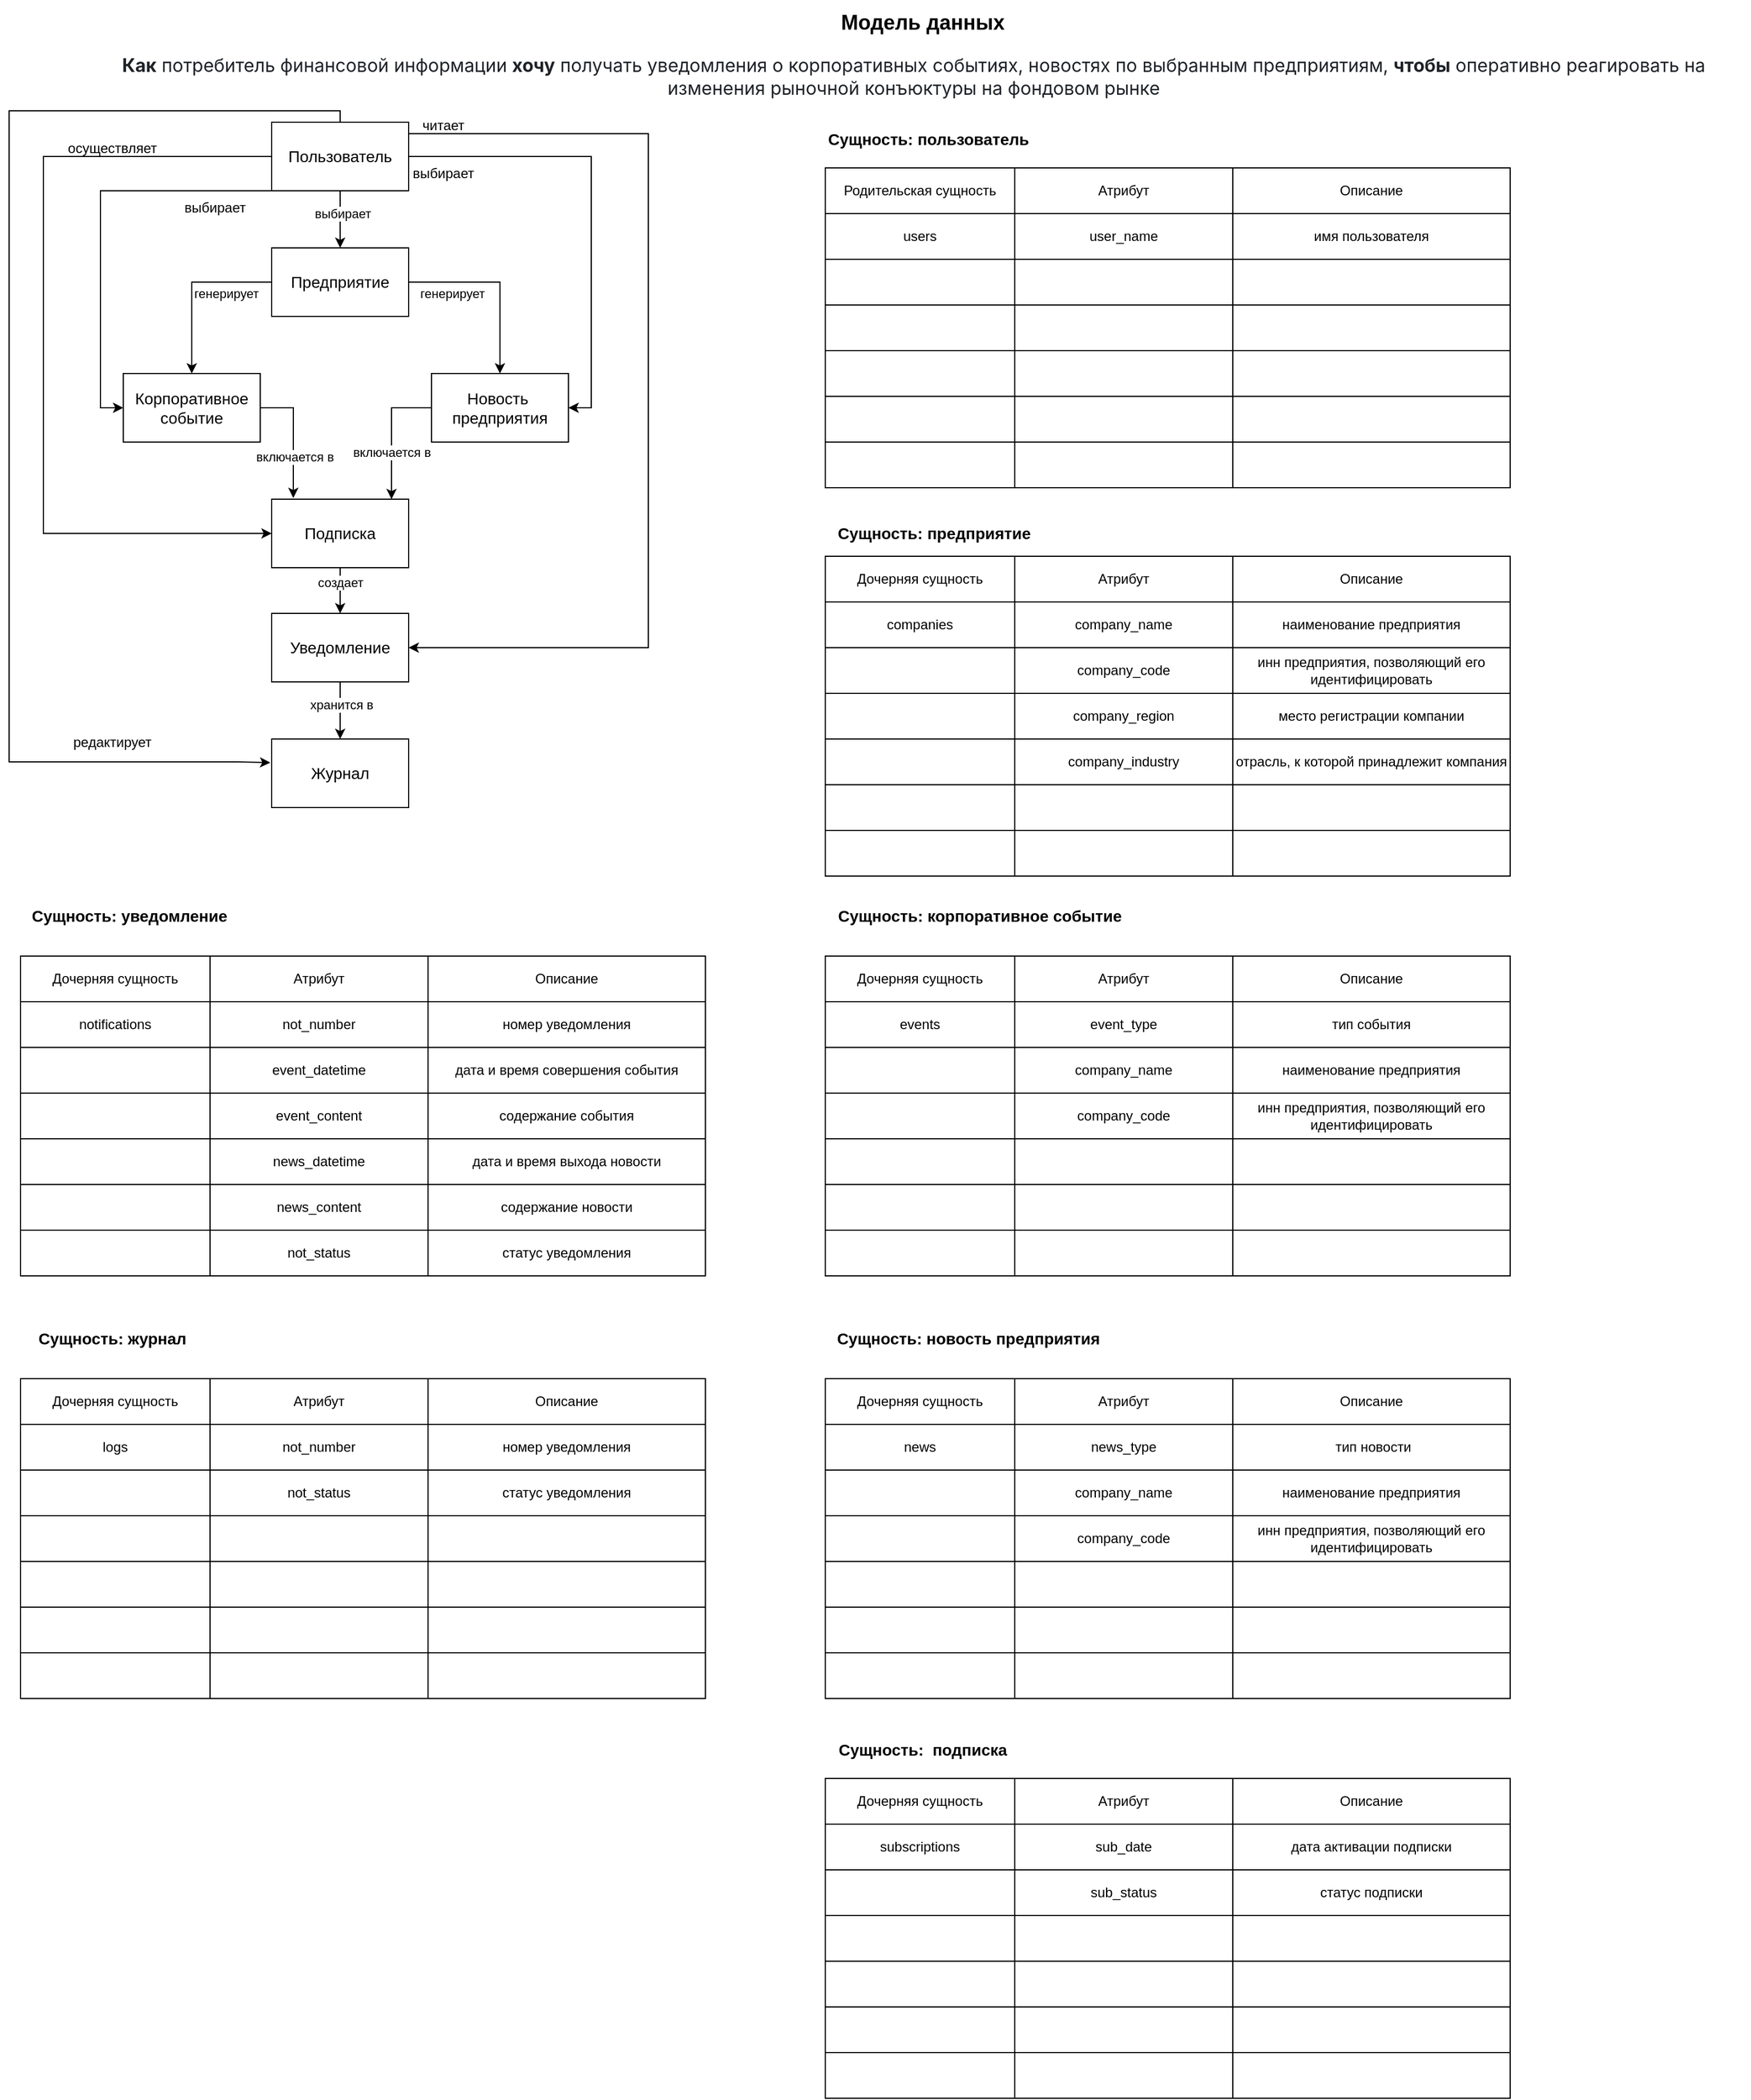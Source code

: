 <mxfile version="28.1.1">
  <diagram name="Page-1" id="eTioUJmrFsPC27tgf3If">
    <mxGraphModel dx="3134" dy="1099" grid="1" gridSize="10" guides="1" tooltips="1" connect="1" arrows="1" fold="1" page="1" pageScale="1" pageWidth="1100" pageHeight="850" math="0" shadow="0">
      <root>
        <mxCell id="0" />
        <mxCell id="1" parent="0" />
        <mxCell id="3sn51Yw4Zx-qRl6ei5Tu-1" value="&lt;span style=&quot;color: rgb(31, 35, 40); font-family: -apple-system, BlinkMacSystemFont, &amp;quot;Segoe UI&amp;quot;, &amp;quot;Noto Sans&amp;quot;, Helvetica, Arial, sans-serif, &amp;quot;Apple Color Emoji&amp;quot;, &amp;quot;Segoe UI Emoji&amp;quot;; font-size: 16px; text-align: start; background-color: rgb(255, 255, 255);&quot;&gt;&lt;b&gt;Как&lt;/b&gt; потребитель финансовой информации &lt;b&gt;хочу&lt;/b&gt; получать уведомления о корпоративных событиях, новостях по выбранным предприятиям, &lt;b&gt;чтобы&lt;/b&gt; оперативно реагировать на изменения рыночной конъюктуры на фондовом рынке&lt;/span&gt;" style="text;html=1;align=center;verticalAlign=middle;whiteSpace=wrap;rounded=0;" parent="1" vertex="1">
          <mxGeometry x="60" y="50" width="1465" height="60" as="geometry" />
        </mxCell>
        <mxCell id="3sn51Yw4Zx-qRl6ei5Tu-62" value="" style="edgeStyle=orthogonalEdgeStyle;rounded=0;orthogonalLoop=1;jettySize=auto;html=1;" parent="1" source="3sn51Yw4Zx-qRl6ei5Tu-2" target="3sn51Yw4Zx-qRl6ei5Tu-3" edge="1">
          <mxGeometry relative="1" as="geometry" />
        </mxCell>
        <mxCell id="3sn51Yw4Zx-qRl6ei5Tu-76" value="выбирает" style="edgeLabel;html=1;align=center;verticalAlign=middle;resizable=0;points=[];" parent="3sn51Yw4Zx-qRl6ei5Tu-62" vertex="1" connectable="0">
          <mxGeometry x="-0.2" y="2" relative="1" as="geometry">
            <mxPoint as="offset" />
          </mxGeometry>
        </mxCell>
        <mxCell id="3sn51Yw4Zx-qRl6ei5Tu-65" style="edgeStyle=orthogonalEdgeStyle;rounded=0;orthogonalLoop=1;jettySize=auto;html=1;entryX=0;entryY=0.5;entryDx=0;entryDy=0;" parent="1" source="3sn51Yw4Zx-qRl6ei5Tu-2" target="3sn51Yw4Zx-qRl6ei5Tu-31" edge="1">
          <mxGeometry relative="1" as="geometry">
            <Array as="points">
              <mxPoint x="30" y="150" />
              <mxPoint x="30" y="480" />
            </Array>
          </mxGeometry>
        </mxCell>
        <mxCell id="1mXTiSKqzYulGQyHrJo1-7" style="edgeStyle=orthogonalEdgeStyle;rounded=0;orthogonalLoop=1;jettySize=auto;html=1;entryX=0;entryY=0.5;entryDx=0;entryDy=0;" parent="1" source="3sn51Yw4Zx-qRl6ei5Tu-2" target="3sn51Yw4Zx-qRl6ei5Tu-4" edge="1">
          <mxGeometry relative="1" as="geometry">
            <Array as="points">
              <mxPoint x="80" y="180" />
              <mxPoint x="80" y="370" />
            </Array>
          </mxGeometry>
        </mxCell>
        <mxCell id="1mXTiSKqzYulGQyHrJo1-8" style="edgeStyle=orthogonalEdgeStyle;rounded=0;orthogonalLoop=1;jettySize=auto;html=1;entryX=1;entryY=0.5;entryDx=0;entryDy=0;" parent="1" source="3sn51Yw4Zx-qRl6ei5Tu-2" target="3sn51Yw4Zx-qRl6ei5Tu-5" edge="1">
          <mxGeometry relative="1" as="geometry" />
        </mxCell>
        <mxCell id="1mXTiSKqzYulGQyHrJo1-15" style="edgeStyle=orthogonalEdgeStyle;rounded=0;orthogonalLoop=1;jettySize=auto;html=1;entryX=1;entryY=0.5;entryDx=0;entryDy=0;" parent="1" source="3sn51Yw4Zx-qRl6ei5Tu-2" target="3sn51Yw4Zx-qRl6ei5Tu-6" edge="1">
          <mxGeometry relative="1" as="geometry">
            <Array as="points">
              <mxPoint x="560" y="130" />
              <mxPoint x="560" y="580" />
            </Array>
          </mxGeometry>
        </mxCell>
        <mxCell id="1mXTiSKqzYulGQyHrJo1-19" value="" style="edgeStyle=orthogonalEdgeStyle;rounded=0;orthogonalLoop=1;jettySize=auto;html=1;entryX=-0.01;entryY=0.344;entryDx=0;entryDy=0;entryPerimeter=0;" parent="1" source="3sn51Yw4Zx-qRl6ei5Tu-2" target="3sn51Yw4Zx-qRl6ei5Tu-7" edge="1">
          <mxGeometry relative="1" as="geometry">
            <Array as="points">
              <mxPoint x="290" y="110" />
              <mxPoint y="110" />
              <mxPoint y="680" />
              <mxPoint x="200" y="680" />
            </Array>
          </mxGeometry>
        </mxCell>
        <mxCell id="3sn51Yw4Zx-qRl6ei5Tu-2" value="&lt;font style=&quot;font-size: 14px;&quot;&gt;Пользователь&lt;/font&gt;" style="rounded=0;whiteSpace=wrap;html=1;" parent="1" vertex="1">
          <mxGeometry x="230" y="120" width="120" height="60" as="geometry" />
        </mxCell>
        <mxCell id="3sn51Yw4Zx-qRl6ei5Tu-63" value="" style="edgeStyle=orthogonalEdgeStyle;rounded=0;orthogonalLoop=1;jettySize=auto;html=1;" parent="1" source="3sn51Yw4Zx-qRl6ei5Tu-3" target="3sn51Yw4Zx-qRl6ei5Tu-4" edge="1">
          <mxGeometry relative="1" as="geometry" />
        </mxCell>
        <mxCell id="1mXTiSKqzYulGQyHrJo1-3" value="генерирует" style="edgeLabel;html=1;align=center;verticalAlign=middle;resizable=0;points=[];" parent="3sn51Yw4Zx-qRl6ei5Tu-63" vertex="1" connectable="0">
          <mxGeometry x="-0.296" y="2" relative="1" as="geometry">
            <mxPoint x="13" y="8" as="offset" />
          </mxGeometry>
        </mxCell>
        <mxCell id="3sn51Yw4Zx-qRl6ei5Tu-64" value="" style="edgeStyle=orthogonalEdgeStyle;rounded=0;orthogonalLoop=1;jettySize=auto;html=1;" parent="1" source="3sn51Yw4Zx-qRl6ei5Tu-3" target="3sn51Yw4Zx-qRl6ei5Tu-5" edge="1">
          <mxGeometry relative="1" as="geometry" />
        </mxCell>
        <mxCell id="1mXTiSKqzYulGQyHrJo1-1" value="генерирует" style="edgeLabel;html=1;align=center;verticalAlign=middle;resizable=0;points=[];" parent="3sn51Yw4Zx-qRl6ei5Tu-64" vertex="1" connectable="0">
          <mxGeometry x="-0.525" y="-6" relative="1" as="geometry">
            <mxPoint y="4" as="offset" />
          </mxGeometry>
        </mxCell>
        <mxCell id="3sn51Yw4Zx-qRl6ei5Tu-3" value="&lt;font style=&quot;font-size: 14px;&quot;&gt;Предприятие&lt;/font&gt;" style="rounded=0;whiteSpace=wrap;html=1;" parent="1" vertex="1">
          <mxGeometry x="230" y="230" width="120" height="60" as="geometry" />
        </mxCell>
        <mxCell id="3sn51Yw4Zx-qRl6ei5Tu-67" value="" style="edgeStyle=orthogonalEdgeStyle;rounded=0;orthogonalLoop=1;jettySize=auto;html=1;entryX=0.158;entryY=-0.017;entryDx=0;entryDy=0;entryPerimeter=0;" parent="1" source="3sn51Yw4Zx-qRl6ei5Tu-4" target="3sn51Yw4Zx-qRl6ei5Tu-31" edge="1">
          <mxGeometry relative="1" as="geometry">
            <mxPoint x="160" y="480" as="targetPoint" />
          </mxGeometry>
        </mxCell>
        <mxCell id="1mXTiSKqzYulGQyHrJo1-12" value="включается в" style="edgeLabel;html=1;align=center;verticalAlign=middle;resizable=0;points=[];" parent="3sn51Yw4Zx-qRl6ei5Tu-67" vertex="1" connectable="0">
          <mxGeometry x="0.337" y="1" relative="1" as="geometry">
            <mxPoint as="offset" />
          </mxGeometry>
        </mxCell>
        <mxCell id="3sn51Yw4Zx-qRl6ei5Tu-4" value="&lt;span style=&quot;font-size: 14px;&quot;&gt;Корпоративное событие&lt;/span&gt;" style="rounded=0;whiteSpace=wrap;html=1;" parent="1" vertex="1">
          <mxGeometry x="100" y="340" width="120" height="60" as="geometry" />
        </mxCell>
        <mxCell id="3sn51Yw4Zx-qRl6ei5Tu-69" value="" style="edgeStyle=orthogonalEdgeStyle;rounded=0;orthogonalLoop=1;jettySize=auto;html=1;entryX=0.875;entryY=0;entryDx=0;entryDy=0;entryPerimeter=0;" parent="1" source="3sn51Yw4Zx-qRl6ei5Tu-5" target="3sn51Yw4Zx-qRl6ei5Tu-31" edge="1">
          <mxGeometry relative="1" as="geometry">
            <mxPoint x="290" y="370" as="targetPoint" />
          </mxGeometry>
        </mxCell>
        <mxCell id="1mXTiSKqzYulGQyHrJo1-13" value="включается в" style="edgeLabel;html=1;align=center;verticalAlign=middle;resizable=0;points=[];" parent="3sn51Yw4Zx-qRl6ei5Tu-69" vertex="1" connectable="0">
          <mxGeometry x="0.287" relative="1" as="geometry">
            <mxPoint as="offset" />
          </mxGeometry>
        </mxCell>
        <mxCell id="3sn51Yw4Zx-qRl6ei5Tu-5" value="&lt;span style=&quot;font-size: 14px;&quot;&gt;Новость&amp;nbsp; предприятия&lt;/span&gt;" style="rounded=0;whiteSpace=wrap;html=1;" parent="1" vertex="1">
          <mxGeometry x="370" y="340" width="120" height="60" as="geometry" />
        </mxCell>
        <mxCell id="3sn51Yw4Zx-qRl6ei5Tu-75" value="" style="edgeStyle=orthogonalEdgeStyle;rounded=0;orthogonalLoop=1;jettySize=auto;html=1;" parent="1" source="3sn51Yw4Zx-qRl6ei5Tu-6" target="3sn51Yw4Zx-qRl6ei5Tu-7" edge="1">
          <mxGeometry relative="1" as="geometry" />
        </mxCell>
        <mxCell id="1mXTiSKqzYulGQyHrJo1-14" value="хранится в" style="edgeLabel;html=1;align=center;verticalAlign=middle;resizable=0;points=[];" parent="3sn51Yw4Zx-qRl6ei5Tu-75" vertex="1" connectable="0">
          <mxGeometry x="-0.207" y="1" relative="1" as="geometry">
            <mxPoint as="offset" />
          </mxGeometry>
        </mxCell>
        <mxCell id="3sn51Yw4Zx-qRl6ei5Tu-6" value="&lt;span style=&quot;font-size: 14px;&quot;&gt;Уведомление&lt;/span&gt;" style="rounded=0;whiteSpace=wrap;html=1;" parent="1" vertex="1">
          <mxGeometry x="230" y="550" width="120" height="60" as="geometry" />
        </mxCell>
        <mxCell id="3sn51Yw4Zx-qRl6ei5Tu-7" value="&lt;span style=&quot;font-size: 14px;&quot;&gt;Журнал&lt;/span&gt;" style="rounded=0;whiteSpace=wrap;html=1;" parent="1" vertex="1">
          <mxGeometry x="230" y="660" width="120" height="60" as="geometry" />
        </mxCell>
        <mxCell id="3sn51Yw4Zx-qRl6ei5Tu-8" value="" style="shape=table;startSize=0;container=1;collapsible=0;childLayout=tableLayout;" parent="1" vertex="1">
          <mxGeometry x="715" y="160" width="600" height="280" as="geometry" />
        </mxCell>
        <mxCell id="3sn51Yw4Zx-qRl6ei5Tu-9" value="" style="shape=tableRow;horizontal=0;startSize=0;swimlaneHead=0;swimlaneBody=0;strokeColor=inherit;top=0;left=0;bottom=0;right=0;collapsible=0;dropTarget=0;fillColor=none;points=[[0,0.5],[1,0.5]];portConstraint=eastwest;" parent="3sn51Yw4Zx-qRl6ei5Tu-8" vertex="1">
          <mxGeometry width="600" height="40" as="geometry" />
        </mxCell>
        <mxCell id="3sn51Yw4Zx-qRl6ei5Tu-10" value="Родительская сущность" style="shape=partialRectangle;html=1;whiteSpace=wrap;connectable=0;strokeColor=inherit;overflow=hidden;fillColor=none;top=0;left=0;bottom=0;right=0;pointerEvents=1;" parent="3sn51Yw4Zx-qRl6ei5Tu-9" vertex="1">
          <mxGeometry width="166" height="40" as="geometry">
            <mxRectangle width="166" height="40" as="alternateBounds" />
          </mxGeometry>
        </mxCell>
        <mxCell id="3sn51Yw4Zx-qRl6ei5Tu-11" value="Атрибут" style="shape=partialRectangle;html=1;whiteSpace=wrap;connectable=0;strokeColor=inherit;overflow=hidden;fillColor=none;top=0;left=0;bottom=0;right=0;pointerEvents=1;" parent="3sn51Yw4Zx-qRl6ei5Tu-9" vertex="1">
          <mxGeometry x="166" width="191" height="40" as="geometry">
            <mxRectangle width="191" height="40" as="alternateBounds" />
          </mxGeometry>
        </mxCell>
        <mxCell id="3sn51Yw4Zx-qRl6ei5Tu-12" value="Описание" style="shape=partialRectangle;html=1;whiteSpace=wrap;connectable=0;strokeColor=inherit;overflow=hidden;fillColor=none;top=0;left=0;bottom=0;right=0;pointerEvents=1;" parent="3sn51Yw4Zx-qRl6ei5Tu-9" vertex="1">
          <mxGeometry x="357" width="243" height="40" as="geometry">
            <mxRectangle width="243" height="40" as="alternateBounds" />
          </mxGeometry>
        </mxCell>
        <mxCell id="3sn51Yw4Zx-qRl6ei5Tu-13" value="" style="shape=tableRow;horizontal=0;startSize=0;swimlaneHead=0;swimlaneBody=0;strokeColor=inherit;top=0;left=0;bottom=0;right=0;collapsible=0;dropTarget=0;fillColor=none;points=[[0,0.5],[1,0.5]];portConstraint=eastwest;" parent="3sn51Yw4Zx-qRl6ei5Tu-8" vertex="1">
          <mxGeometry y="40" width="600" height="40" as="geometry" />
        </mxCell>
        <mxCell id="3sn51Yw4Zx-qRl6ei5Tu-14" value="users" style="shape=partialRectangle;html=1;whiteSpace=wrap;connectable=0;strokeColor=inherit;overflow=hidden;fillColor=none;top=0;left=0;bottom=0;right=0;pointerEvents=1;" parent="3sn51Yw4Zx-qRl6ei5Tu-13" vertex="1">
          <mxGeometry width="166" height="40" as="geometry">
            <mxRectangle width="166" height="40" as="alternateBounds" />
          </mxGeometry>
        </mxCell>
        <mxCell id="3sn51Yw4Zx-qRl6ei5Tu-15" value="user_name" style="shape=partialRectangle;html=1;whiteSpace=wrap;connectable=0;strokeColor=inherit;overflow=hidden;fillColor=none;top=0;left=0;bottom=0;right=0;pointerEvents=1;" parent="3sn51Yw4Zx-qRl6ei5Tu-13" vertex="1">
          <mxGeometry x="166" width="191" height="40" as="geometry">
            <mxRectangle width="191" height="40" as="alternateBounds" />
          </mxGeometry>
        </mxCell>
        <mxCell id="3sn51Yw4Zx-qRl6ei5Tu-16" value="имя пользователя" style="shape=partialRectangle;html=1;whiteSpace=wrap;connectable=0;strokeColor=inherit;overflow=hidden;fillColor=none;top=0;left=0;bottom=0;right=0;pointerEvents=1;" parent="3sn51Yw4Zx-qRl6ei5Tu-13" vertex="1">
          <mxGeometry x="357" width="243" height="40" as="geometry">
            <mxRectangle width="243" height="40" as="alternateBounds" />
          </mxGeometry>
        </mxCell>
        <mxCell id="3sn51Yw4Zx-qRl6ei5Tu-54" value="" style="shape=tableRow;horizontal=0;startSize=0;swimlaneHead=0;swimlaneBody=0;strokeColor=inherit;top=0;left=0;bottom=0;right=0;collapsible=0;dropTarget=0;fillColor=none;points=[[0,0.5],[1,0.5]];portConstraint=eastwest;" parent="3sn51Yw4Zx-qRl6ei5Tu-8" vertex="1">
          <mxGeometry y="80" width="600" height="40" as="geometry" />
        </mxCell>
        <mxCell id="3sn51Yw4Zx-qRl6ei5Tu-55" value="" style="shape=partialRectangle;html=1;whiteSpace=wrap;connectable=0;strokeColor=inherit;overflow=hidden;fillColor=none;top=0;left=0;bottom=0;right=0;pointerEvents=1;" parent="3sn51Yw4Zx-qRl6ei5Tu-54" vertex="1">
          <mxGeometry width="166" height="40" as="geometry">
            <mxRectangle width="166" height="40" as="alternateBounds" />
          </mxGeometry>
        </mxCell>
        <mxCell id="3sn51Yw4Zx-qRl6ei5Tu-56" value="" style="shape=partialRectangle;html=1;whiteSpace=wrap;connectable=0;strokeColor=inherit;overflow=hidden;fillColor=none;top=0;left=0;bottom=0;right=0;pointerEvents=1;" parent="3sn51Yw4Zx-qRl6ei5Tu-54" vertex="1">
          <mxGeometry x="166" width="191" height="40" as="geometry">
            <mxRectangle width="191" height="40" as="alternateBounds" />
          </mxGeometry>
        </mxCell>
        <mxCell id="3sn51Yw4Zx-qRl6ei5Tu-57" value="" style="shape=partialRectangle;html=1;whiteSpace=wrap;connectable=0;strokeColor=inherit;overflow=hidden;fillColor=none;top=0;left=0;bottom=0;right=0;pointerEvents=1;" parent="3sn51Yw4Zx-qRl6ei5Tu-54" vertex="1">
          <mxGeometry x="357" width="243" height="40" as="geometry">
            <mxRectangle width="243" height="40" as="alternateBounds" />
          </mxGeometry>
        </mxCell>
        <mxCell id="3sn51Yw4Zx-qRl6ei5Tu-17" value="" style="shape=tableRow;horizontal=0;startSize=0;swimlaneHead=0;swimlaneBody=0;strokeColor=inherit;top=0;left=0;bottom=0;right=0;collapsible=0;dropTarget=0;fillColor=none;points=[[0,0.5],[1,0.5]];portConstraint=eastwest;" parent="3sn51Yw4Zx-qRl6ei5Tu-8" vertex="1">
          <mxGeometry y="120" width="600" height="40" as="geometry" />
        </mxCell>
        <mxCell id="3sn51Yw4Zx-qRl6ei5Tu-18" value="" style="shape=partialRectangle;html=1;whiteSpace=wrap;connectable=0;strokeColor=inherit;overflow=hidden;fillColor=none;top=0;left=0;bottom=0;right=0;pointerEvents=1;" parent="3sn51Yw4Zx-qRl6ei5Tu-17" vertex="1">
          <mxGeometry width="166" height="40" as="geometry">
            <mxRectangle width="166" height="40" as="alternateBounds" />
          </mxGeometry>
        </mxCell>
        <mxCell id="3sn51Yw4Zx-qRl6ei5Tu-19" value="" style="shape=partialRectangle;html=1;whiteSpace=wrap;connectable=0;strokeColor=inherit;overflow=hidden;fillColor=none;top=0;left=0;bottom=0;right=0;pointerEvents=1;" parent="3sn51Yw4Zx-qRl6ei5Tu-17" vertex="1">
          <mxGeometry x="166" width="191" height="40" as="geometry">
            <mxRectangle width="191" height="40" as="alternateBounds" />
          </mxGeometry>
        </mxCell>
        <mxCell id="3sn51Yw4Zx-qRl6ei5Tu-20" value="" style="shape=partialRectangle;html=1;whiteSpace=wrap;connectable=0;strokeColor=inherit;overflow=hidden;fillColor=none;top=0;left=0;bottom=0;right=0;pointerEvents=1;" parent="3sn51Yw4Zx-qRl6ei5Tu-17" vertex="1">
          <mxGeometry x="357" width="243" height="40" as="geometry">
            <mxRectangle width="243" height="40" as="alternateBounds" />
          </mxGeometry>
        </mxCell>
        <mxCell id="3sn51Yw4Zx-qRl6ei5Tu-21" value="" style="shape=tableRow;horizontal=0;startSize=0;swimlaneHead=0;swimlaneBody=0;strokeColor=inherit;top=0;left=0;bottom=0;right=0;collapsible=0;dropTarget=0;fillColor=none;points=[[0,0.5],[1,0.5]];portConstraint=eastwest;" parent="3sn51Yw4Zx-qRl6ei5Tu-8" vertex="1">
          <mxGeometry y="160" width="600" height="40" as="geometry" />
        </mxCell>
        <mxCell id="3sn51Yw4Zx-qRl6ei5Tu-22" value="" style="shape=partialRectangle;html=1;whiteSpace=wrap;connectable=0;strokeColor=inherit;overflow=hidden;fillColor=none;top=0;left=0;bottom=0;right=0;pointerEvents=1;" parent="3sn51Yw4Zx-qRl6ei5Tu-21" vertex="1">
          <mxGeometry width="166" height="40" as="geometry">
            <mxRectangle width="166" height="40" as="alternateBounds" />
          </mxGeometry>
        </mxCell>
        <mxCell id="3sn51Yw4Zx-qRl6ei5Tu-23" value="" style="shape=partialRectangle;html=1;whiteSpace=wrap;connectable=0;strokeColor=inherit;overflow=hidden;fillColor=none;top=0;left=0;bottom=0;right=0;pointerEvents=1;" parent="3sn51Yw4Zx-qRl6ei5Tu-21" vertex="1">
          <mxGeometry x="166" width="191" height="40" as="geometry">
            <mxRectangle width="191" height="40" as="alternateBounds" />
          </mxGeometry>
        </mxCell>
        <mxCell id="3sn51Yw4Zx-qRl6ei5Tu-24" value="" style="shape=partialRectangle;html=1;whiteSpace=wrap;connectable=0;strokeColor=inherit;overflow=hidden;fillColor=none;top=0;left=0;bottom=0;right=0;pointerEvents=1;" parent="3sn51Yw4Zx-qRl6ei5Tu-21" vertex="1">
          <mxGeometry x="357" width="243" height="40" as="geometry">
            <mxRectangle width="243" height="40" as="alternateBounds" />
          </mxGeometry>
        </mxCell>
        <mxCell id="3sn51Yw4Zx-qRl6ei5Tu-25" value="" style="shape=tableRow;horizontal=0;startSize=0;swimlaneHead=0;swimlaneBody=0;strokeColor=inherit;top=0;left=0;bottom=0;right=0;collapsible=0;dropTarget=0;fillColor=none;points=[[0,0.5],[1,0.5]];portConstraint=eastwest;" parent="3sn51Yw4Zx-qRl6ei5Tu-8" vertex="1">
          <mxGeometry y="200" width="600" height="40" as="geometry" />
        </mxCell>
        <mxCell id="3sn51Yw4Zx-qRl6ei5Tu-26" value="" style="shape=partialRectangle;html=1;whiteSpace=wrap;connectable=0;strokeColor=inherit;overflow=hidden;fillColor=none;top=0;left=0;bottom=0;right=0;pointerEvents=1;" parent="3sn51Yw4Zx-qRl6ei5Tu-25" vertex="1">
          <mxGeometry width="166" height="40" as="geometry">
            <mxRectangle width="166" height="40" as="alternateBounds" />
          </mxGeometry>
        </mxCell>
        <mxCell id="3sn51Yw4Zx-qRl6ei5Tu-27" value="" style="shape=partialRectangle;html=1;whiteSpace=wrap;connectable=0;strokeColor=inherit;overflow=hidden;fillColor=none;top=0;left=0;bottom=0;right=0;pointerEvents=1;" parent="3sn51Yw4Zx-qRl6ei5Tu-25" vertex="1">
          <mxGeometry x="166" width="191" height="40" as="geometry">
            <mxRectangle width="191" height="40" as="alternateBounds" />
          </mxGeometry>
        </mxCell>
        <mxCell id="3sn51Yw4Zx-qRl6ei5Tu-28" value="" style="shape=partialRectangle;html=1;whiteSpace=wrap;connectable=0;strokeColor=inherit;overflow=hidden;fillColor=none;top=0;left=0;bottom=0;right=0;pointerEvents=1;" parent="3sn51Yw4Zx-qRl6ei5Tu-25" vertex="1">
          <mxGeometry x="357" width="243" height="40" as="geometry">
            <mxRectangle width="243" height="40" as="alternateBounds" />
          </mxGeometry>
        </mxCell>
        <mxCell id="3sn51Yw4Zx-qRl6ei5Tu-58" value="" style="shape=tableRow;horizontal=0;startSize=0;swimlaneHead=0;swimlaneBody=0;strokeColor=inherit;top=0;left=0;bottom=0;right=0;collapsible=0;dropTarget=0;fillColor=none;points=[[0,0.5],[1,0.5]];portConstraint=eastwest;" parent="3sn51Yw4Zx-qRl6ei5Tu-8" vertex="1">
          <mxGeometry y="240" width="600" height="40" as="geometry" />
        </mxCell>
        <mxCell id="3sn51Yw4Zx-qRl6ei5Tu-59" value="" style="shape=partialRectangle;html=1;whiteSpace=wrap;connectable=0;strokeColor=inherit;overflow=hidden;fillColor=none;top=0;left=0;bottom=0;right=0;pointerEvents=1;" parent="3sn51Yw4Zx-qRl6ei5Tu-58" vertex="1">
          <mxGeometry width="166" height="40" as="geometry">
            <mxRectangle width="166" height="40" as="alternateBounds" />
          </mxGeometry>
        </mxCell>
        <mxCell id="3sn51Yw4Zx-qRl6ei5Tu-60" value="" style="shape=partialRectangle;html=1;whiteSpace=wrap;connectable=0;strokeColor=inherit;overflow=hidden;fillColor=none;top=0;left=0;bottom=0;right=0;pointerEvents=1;" parent="3sn51Yw4Zx-qRl6ei5Tu-58" vertex="1">
          <mxGeometry x="166" width="191" height="40" as="geometry">
            <mxRectangle width="191" height="40" as="alternateBounds" />
          </mxGeometry>
        </mxCell>
        <mxCell id="3sn51Yw4Zx-qRl6ei5Tu-61" value="" style="shape=partialRectangle;html=1;whiteSpace=wrap;connectable=0;strokeColor=inherit;overflow=hidden;fillColor=none;top=0;left=0;bottom=0;right=0;pointerEvents=1;" parent="3sn51Yw4Zx-qRl6ei5Tu-58" vertex="1">
          <mxGeometry x="357" width="243" height="40" as="geometry">
            <mxRectangle width="243" height="40" as="alternateBounds" />
          </mxGeometry>
        </mxCell>
        <mxCell id="3sn51Yw4Zx-qRl6ei5Tu-29" value="&lt;font style=&quot;font-size: 18px;&quot;&gt;&lt;b&gt;Модель данных&lt;/b&gt;&lt;/font&gt;" style="text;html=1;align=center;verticalAlign=middle;resizable=0;points=[];autosize=1;strokeColor=none;fillColor=none;" parent="1" vertex="1">
          <mxGeometry x="715" y="13" width="170" height="40" as="geometry" />
        </mxCell>
        <mxCell id="3sn51Yw4Zx-qRl6ei5Tu-70" value="" style="edgeStyle=orthogonalEdgeStyle;rounded=0;orthogonalLoop=1;jettySize=auto;html=1;" parent="1" source="3sn51Yw4Zx-qRl6ei5Tu-31" target="3sn51Yw4Zx-qRl6ei5Tu-6" edge="1">
          <mxGeometry relative="1" as="geometry" />
        </mxCell>
        <mxCell id="1mXTiSKqzYulGQyHrJo1-21" value="создает" style="edgeLabel;html=1;align=center;verticalAlign=middle;resizable=0;points=[];" parent="3sn51Yw4Zx-qRl6ei5Tu-70" vertex="1" connectable="0">
          <mxGeometry x="-0.342" relative="1" as="geometry">
            <mxPoint as="offset" />
          </mxGeometry>
        </mxCell>
        <mxCell id="3sn51Yw4Zx-qRl6ei5Tu-31" value="&lt;span style=&quot;font-size: 14px;&quot;&gt;Подписка&lt;/span&gt;" style="rounded=0;whiteSpace=wrap;html=1;" parent="1" vertex="1">
          <mxGeometry x="230" y="450" width="120" height="60" as="geometry" />
        </mxCell>
        <mxCell id="3sn51Yw4Zx-qRl6ei5Tu-32" value="&lt;font style=&quot;font-size: 14px;&quot;&gt;&lt;b&gt;Сущность: пользователь&lt;/b&gt;&lt;/font&gt;" style="text;html=1;align=center;verticalAlign=middle;resizable=0;points=[];autosize=1;strokeColor=none;fillColor=none;" parent="1" vertex="1">
          <mxGeometry x="705" y="120" width="200" height="30" as="geometry" />
        </mxCell>
        <mxCell id="1mXTiSKqzYulGQyHrJo1-9" value="выбирает" style="text;html=1;align=center;verticalAlign=middle;resizable=0;points=[];autosize=1;strokeColor=none;fillColor=none;" parent="1" vertex="1">
          <mxGeometry x="340" y="150" width="80" height="30" as="geometry" />
        </mxCell>
        <mxCell id="1mXTiSKqzYulGQyHrJo1-10" value="выбирает" style="text;html=1;align=center;verticalAlign=middle;resizable=0;points=[];autosize=1;strokeColor=none;fillColor=none;" parent="1" vertex="1">
          <mxGeometry x="140" y="180" width="80" height="30" as="geometry" />
        </mxCell>
        <mxCell id="1mXTiSKqzYulGQyHrJo1-11" value="осуществляет" style="text;html=1;align=center;verticalAlign=middle;resizable=0;points=[];autosize=1;strokeColor=none;fillColor=none;" parent="1" vertex="1">
          <mxGeometry x="40" y="128" width="100" height="30" as="geometry" />
        </mxCell>
        <mxCell id="1mXTiSKqzYulGQyHrJo1-16" value="читает" style="text;html=1;align=center;verticalAlign=middle;resizable=0;points=[];autosize=1;strokeColor=none;fillColor=none;" parent="1" vertex="1">
          <mxGeometry x="350" y="108" width="60" height="30" as="geometry" />
        </mxCell>
        <mxCell id="1mXTiSKqzYulGQyHrJo1-20" value="редактирует" style="text;html=1;align=center;verticalAlign=middle;resizable=0;points=[];autosize=1;strokeColor=none;fillColor=none;" parent="1" vertex="1">
          <mxGeometry x="45" y="648" width="90" height="30" as="geometry" />
        </mxCell>
        <mxCell id="1mXTiSKqzYulGQyHrJo1-22" value="&lt;font style=&quot;font-size: 14px;&quot;&gt;&lt;b&gt;Сущность: предприятие&lt;/b&gt;&lt;/font&gt;" style="text;html=1;align=center;verticalAlign=middle;resizable=0;points=[];autosize=1;strokeColor=none;fillColor=none;" parent="1" vertex="1">
          <mxGeometry x="715" y="465" width="190" height="30" as="geometry" />
        </mxCell>
        <mxCell id="1mXTiSKqzYulGQyHrJo1-23" value="" style="shape=table;startSize=0;container=1;collapsible=0;childLayout=tableLayout;" parent="1" vertex="1">
          <mxGeometry x="715" y="500" width="600" height="280" as="geometry" />
        </mxCell>
        <mxCell id="1mXTiSKqzYulGQyHrJo1-24" value="" style="shape=tableRow;horizontal=0;startSize=0;swimlaneHead=0;swimlaneBody=0;strokeColor=inherit;top=0;left=0;bottom=0;right=0;collapsible=0;dropTarget=0;fillColor=none;points=[[0,0.5],[1,0.5]];portConstraint=eastwest;" parent="1mXTiSKqzYulGQyHrJo1-23" vertex="1">
          <mxGeometry width="600" height="40" as="geometry" />
        </mxCell>
        <mxCell id="1mXTiSKqzYulGQyHrJo1-25" value="Дочерняя сущность" style="shape=partialRectangle;html=1;whiteSpace=wrap;connectable=0;strokeColor=inherit;overflow=hidden;fillColor=none;top=0;left=0;bottom=0;right=0;pointerEvents=1;" parent="1mXTiSKqzYulGQyHrJo1-24" vertex="1">
          <mxGeometry width="166" height="40" as="geometry">
            <mxRectangle width="166" height="40" as="alternateBounds" />
          </mxGeometry>
        </mxCell>
        <mxCell id="1mXTiSKqzYulGQyHrJo1-26" value="Атрибут" style="shape=partialRectangle;html=1;whiteSpace=wrap;connectable=0;strokeColor=inherit;overflow=hidden;fillColor=none;top=0;left=0;bottom=0;right=0;pointerEvents=1;" parent="1mXTiSKqzYulGQyHrJo1-24" vertex="1">
          <mxGeometry x="166" width="191" height="40" as="geometry">
            <mxRectangle width="191" height="40" as="alternateBounds" />
          </mxGeometry>
        </mxCell>
        <mxCell id="1mXTiSKqzYulGQyHrJo1-27" value="Описание" style="shape=partialRectangle;html=1;whiteSpace=wrap;connectable=0;strokeColor=inherit;overflow=hidden;fillColor=none;top=0;left=0;bottom=0;right=0;pointerEvents=1;" parent="1mXTiSKqzYulGQyHrJo1-24" vertex="1">
          <mxGeometry x="357" width="243" height="40" as="geometry">
            <mxRectangle width="243" height="40" as="alternateBounds" />
          </mxGeometry>
        </mxCell>
        <mxCell id="1mXTiSKqzYulGQyHrJo1-28" value="" style="shape=tableRow;horizontal=0;startSize=0;swimlaneHead=0;swimlaneBody=0;strokeColor=inherit;top=0;left=0;bottom=0;right=0;collapsible=0;dropTarget=0;fillColor=none;points=[[0,0.5],[1,0.5]];portConstraint=eastwest;" parent="1mXTiSKqzYulGQyHrJo1-23" vertex="1">
          <mxGeometry y="40" width="600" height="40" as="geometry" />
        </mxCell>
        <mxCell id="1mXTiSKqzYulGQyHrJo1-29" value="companies" style="shape=partialRectangle;html=1;whiteSpace=wrap;connectable=0;strokeColor=inherit;overflow=hidden;fillColor=none;top=0;left=0;bottom=0;right=0;pointerEvents=1;" parent="1mXTiSKqzYulGQyHrJo1-28" vertex="1">
          <mxGeometry width="166" height="40" as="geometry">
            <mxRectangle width="166" height="40" as="alternateBounds" />
          </mxGeometry>
        </mxCell>
        <mxCell id="1mXTiSKqzYulGQyHrJo1-30" value="company_name" style="shape=partialRectangle;html=1;whiteSpace=wrap;connectable=0;strokeColor=inherit;overflow=hidden;fillColor=none;top=0;left=0;bottom=0;right=0;pointerEvents=1;" parent="1mXTiSKqzYulGQyHrJo1-28" vertex="1">
          <mxGeometry x="166" width="191" height="40" as="geometry">
            <mxRectangle width="191" height="40" as="alternateBounds" />
          </mxGeometry>
        </mxCell>
        <mxCell id="1mXTiSKqzYulGQyHrJo1-31" value="наименование предприятия" style="shape=partialRectangle;html=1;whiteSpace=wrap;connectable=0;strokeColor=inherit;overflow=hidden;fillColor=none;top=0;left=0;bottom=0;right=0;pointerEvents=1;" parent="1mXTiSKqzYulGQyHrJo1-28" vertex="1">
          <mxGeometry x="357" width="243" height="40" as="geometry">
            <mxRectangle width="243" height="40" as="alternateBounds" />
          </mxGeometry>
        </mxCell>
        <mxCell id="1mXTiSKqzYulGQyHrJo1-32" value="" style="shape=tableRow;horizontal=0;startSize=0;swimlaneHead=0;swimlaneBody=0;strokeColor=inherit;top=0;left=0;bottom=0;right=0;collapsible=0;dropTarget=0;fillColor=none;points=[[0,0.5],[1,0.5]];portConstraint=eastwest;" parent="1mXTiSKqzYulGQyHrJo1-23" vertex="1">
          <mxGeometry y="80" width="600" height="40" as="geometry" />
        </mxCell>
        <mxCell id="1mXTiSKqzYulGQyHrJo1-33" value="" style="shape=partialRectangle;html=1;whiteSpace=wrap;connectable=0;strokeColor=inherit;overflow=hidden;fillColor=none;top=0;left=0;bottom=0;right=0;pointerEvents=1;" parent="1mXTiSKqzYulGQyHrJo1-32" vertex="1">
          <mxGeometry width="166" height="40" as="geometry">
            <mxRectangle width="166" height="40" as="alternateBounds" />
          </mxGeometry>
        </mxCell>
        <mxCell id="1mXTiSKqzYulGQyHrJo1-34" value="company_code" style="shape=partialRectangle;html=1;whiteSpace=wrap;connectable=0;strokeColor=inherit;overflow=hidden;fillColor=none;top=0;left=0;bottom=0;right=0;pointerEvents=1;" parent="1mXTiSKqzYulGQyHrJo1-32" vertex="1">
          <mxGeometry x="166" width="191" height="40" as="geometry">
            <mxRectangle width="191" height="40" as="alternateBounds" />
          </mxGeometry>
        </mxCell>
        <mxCell id="1mXTiSKqzYulGQyHrJo1-35" value="инн предприятия, позволяющий его идентифицировать" style="shape=partialRectangle;html=1;whiteSpace=wrap;connectable=0;strokeColor=inherit;overflow=hidden;fillColor=none;top=0;left=0;bottom=0;right=0;pointerEvents=1;" parent="1mXTiSKqzYulGQyHrJo1-32" vertex="1">
          <mxGeometry x="357" width="243" height="40" as="geometry">
            <mxRectangle width="243" height="40" as="alternateBounds" />
          </mxGeometry>
        </mxCell>
        <mxCell id="1mXTiSKqzYulGQyHrJo1-36" value="" style="shape=tableRow;horizontal=0;startSize=0;swimlaneHead=0;swimlaneBody=0;strokeColor=inherit;top=0;left=0;bottom=0;right=0;collapsible=0;dropTarget=0;fillColor=none;points=[[0,0.5],[1,0.5]];portConstraint=eastwest;" parent="1mXTiSKqzYulGQyHrJo1-23" vertex="1">
          <mxGeometry y="120" width="600" height="40" as="geometry" />
        </mxCell>
        <mxCell id="1mXTiSKqzYulGQyHrJo1-37" value="" style="shape=partialRectangle;html=1;whiteSpace=wrap;connectable=0;strokeColor=inherit;overflow=hidden;fillColor=none;top=0;left=0;bottom=0;right=0;pointerEvents=1;" parent="1mXTiSKqzYulGQyHrJo1-36" vertex="1">
          <mxGeometry width="166" height="40" as="geometry">
            <mxRectangle width="166" height="40" as="alternateBounds" />
          </mxGeometry>
        </mxCell>
        <mxCell id="1mXTiSKqzYulGQyHrJo1-38" value="company_region" style="shape=partialRectangle;html=1;whiteSpace=wrap;connectable=0;strokeColor=inherit;overflow=hidden;fillColor=none;top=0;left=0;bottom=0;right=0;pointerEvents=1;" parent="1mXTiSKqzYulGQyHrJo1-36" vertex="1">
          <mxGeometry x="166" width="191" height="40" as="geometry">
            <mxRectangle width="191" height="40" as="alternateBounds" />
          </mxGeometry>
        </mxCell>
        <mxCell id="1mXTiSKqzYulGQyHrJo1-39" value="место регистрации компании" style="shape=partialRectangle;html=1;whiteSpace=wrap;connectable=0;strokeColor=inherit;overflow=hidden;fillColor=none;top=0;left=0;bottom=0;right=0;pointerEvents=1;" parent="1mXTiSKqzYulGQyHrJo1-36" vertex="1">
          <mxGeometry x="357" width="243" height="40" as="geometry">
            <mxRectangle width="243" height="40" as="alternateBounds" />
          </mxGeometry>
        </mxCell>
        <mxCell id="1mXTiSKqzYulGQyHrJo1-40" value="" style="shape=tableRow;horizontal=0;startSize=0;swimlaneHead=0;swimlaneBody=0;strokeColor=inherit;top=0;left=0;bottom=0;right=0;collapsible=0;dropTarget=0;fillColor=none;points=[[0,0.5],[1,0.5]];portConstraint=eastwest;" parent="1mXTiSKqzYulGQyHrJo1-23" vertex="1">
          <mxGeometry y="160" width="600" height="40" as="geometry" />
        </mxCell>
        <mxCell id="1mXTiSKqzYulGQyHrJo1-41" value="" style="shape=partialRectangle;html=1;whiteSpace=wrap;connectable=0;strokeColor=inherit;overflow=hidden;fillColor=none;top=0;left=0;bottom=0;right=0;pointerEvents=1;" parent="1mXTiSKqzYulGQyHrJo1-40" vertex="1">
          <mxGeometry width="166" height="40" as="geometry">
            <mxRectangle width="166" height="40" as="alternateBounds" />
          </mxGeometry>
        </mxCell>
        <mxCell id="1mXTiSKqzYulGQyHrJo1-42" value="company_industry" style="shape=partialRectangle;html=1;whiteSpace=wrap;connectable=0;strokeColor=inherit;overflow=hidden;fillColor=none;top=0;left=0;bottom=0;right=0;pointerEvents=1;" parent="1mXTiSKqzYulGQyHrJo1-40" vertex="1">
          <mxGeometry x="166" width="191" height="40" as="geometry">
            <mxRectangle width="191" height="40" as="alternateBounds" />
          </mxGeometry>
        </mxCell>
        <mxCell id="1mXTiSKqzYulGQyHrJo1-43" value="отрасль, к которой принадлежит компания" style="shape=partialRectangle;html=1;whiteSpace=wrap;connectable=0;strokeColor=inherit;overflow=hidden;fillColor=none;top=0;left=0;bottom=0;right=0;pointerEvents=1;" parent="1mXTiSKqzYulGQyHrJo1-40" vertex="1">
          <mxGeometry x="357" width="243" height="40" as="geometry">
            <mxRectangle width="243" height="40" as="alternateBounds" />
          </mxGeometry>
        </mxCell>
        <mxCell id="1mXTiSKqzYulGQyHrJo1-44" value="" style="shape=tableRow;horizontal=0;startSize=0;swimlaneHead=0;swimlaneBody=0;strokeColor=inherit;top=0;left=0;bottom=0;right=0;collapsible=0;dropTarget=0;fillColor=none;points=[[0,0.5],[1,0.5]];portConstraint=eastwest;" parent="1mXTiSKqzYulGQyHrJo1-23" vertex="1">
          <mxGeometry y="200" width="600" height="40" as="geometry" />
        </mxCell>
        <mxCell id="1mXTiSKqzYulGQyHrJo1-45" value="" style="shape=partialRectangle;html=1;whiteSpace=wrap;connectable=0;strokeColor=inherit;overflow=hidden;fillColor=none;top=0;left=0;bottom=0;right=0;pointerEvents=1;" parent="1mXTiSKqzYulGQyHrJo1-44" vertex="1">
          <mxGeometry width="166" height="40" as="geometry">
            <mxRectangle width="166" height="40" as="alternateBounds" />
          </mxGeometry>
        </mxCell>
        <mxCell id="1mXTiSKqzYulGQyHrJo1-46" value="" style="shape=partialRectangle;html=1;whiteSpace=wrap;connectable=0;strokeColor=inherit;overflow=hidden;fillColor=none;top=0;left=0;bottom=0;right=0;pointerEvents=1;" parent="1mXTiSKqzYulGQyHrJo1-44" vertex="1">
          <mxGeometry x="166" width="191" height="40" as="geometry">
            <mxRectangle width="191" height="40" as="alternateBounds" />
          </mxGeometry>
        </mxCell>
        <mxCell id="1mXTiSKqzYulGQyHrJo1-47" value="" style="shape=partialRectangle;html=1;whiteSpace=wrap;connectable=0;strokeColor=inherit;overflow=hidden;fillColor=none;top=0;left=0;bottom=0;right=0;pointerEvents=1;" parent="1mXTiSKqzYulGQyHrJo1-44" vertex="1">
          <mxGeometry x="357" width="243" height="40" as="geometry">
            <mxRectangle width="243" height="40" as="alternateBounds" />
          </mxGeometry>
        </mxCell>
        <mxCell id="1mXTiSKqzYulGQyHrJo1-48" value="" style="shape=tableRow;horizontal=0;startSize=0;swimlaneHead=0;swimlaneBody=0;strokeColor=inherit;top=0;left=0;bottom=0;right=0;collapsible=0;dropTarget=0;fillColor=none;points=[[0,0.5],[1,0.5]];portConstraint=eastwest;" parent="1mXTiSKqzYulGQyHrJo1-23" vertex="1">
          <mxGeometry y="240" width="600" height="40" as="geometry" />
        </mxCell>
        <mxCell id="1mXTiSKqzYulGQyHrJo1-49" value="" style="shape=partialRectangle;html=1;whiteSpace=wrap;connectable=0;strokeColor=inherit;overflow=hidden;fillColor=none;top=0;left=0;bottom=0;right=0;pointerEvents=1;" parent="1mXTiSKqzYulGQyHrJo1-48" vertex="1">
          <mxGeometry width="166" height="40" as="geometry">
            <mxRectangle width="166" height="40" as="alternateBounds" />
          </mxGeometry>
        </mxCell>
        <mxCell id="1mXTiSKqzYulGQyHrJo1-50" value="" style="shape=partialRectangle;html=1;whiteSpace=wrap;connectable=0;strokeColor=inherit;overflow=hidden;fillColor=none;top=0;left=0;bottom=0;right=0;pointerEvents=1;" parent="1mXTiSKqzYulGQyHrJo1-48" vertex="1">
          <mxGeometry x="166" width="191" height="40" as="geometry">
            <mxRectangle width="191" height="40" as="alternateBounds" />
          </mxGeometry>
        </mxCell>
        <mxCell id="1mXTiSKqzYulGQyHrJo1-51" value="" style="shape=partialRectangle;html=1;whiteSpace=wrap;connectable=0;strokeColor=inherit;overflow=hidden;fillColor=none;top=0;left=0;bottom=0;right=0;pointerEvents=1;" parent="1mXTiSKqzYulGQyHrJo1-48" vertex="1">
          <mxGeometry x="357" width="243" height="40" as="geometry">
            <mxRectangle width="243" height="40" as="alternateBounds" />
          </mxGeometry>
        </mxCell>
        <mxCell id="1mXTiSKqzYulGQyHrJo1-52" value="&lt;font style=&quot;font-size: 14px;&quot;&gt;&lt;b&gt;Сущность: корпоративное событие&lt;/b&gt;&lt;/font&gt;" style="text;html=1;align=center;verticalAlign=middle;resizable=0;points=[];autosize=1;strokeColor=none;fillColor=none;" parent="1" vertex="1">
          <mxGeometry x="715" y="800" width="270" height="30" as="geometry" />
        </mxCell>
        <mxCell id="1mXTiSKqzYulGQyHrJo1-53" value="" style="shape=table;startSize=0;container=1;collapsible=0;childLayout=tableLayout;" parent="1" vertex="1">
          <mxGeometry x="715" y="850" width="600" height="280" as="geometry" />
        </mxCell>
        <mxCell id="1mXTiSKqzYulGQyHrJo1-54" value="" style="shape=tableRow;horizontal=0;startSize=0;swimlaneHead=0;swimlaneBody=0;strokeColor=inherit;top=0;left=0;bottom=0;right=0;collapsible=0;dropTarget=0;fillColor=none;points=[[0,0.5],[1,0.5]];portConstraint=eastwest;" parent="1mXTiSKqzYulGQyHrJo1-53" vertex="1">
          <mxGeometry width="600" height="40" as="geometry" />
        </mxCell>
        <mxCell id="1mXTiSKqzYulGQyHrJo1-55" value="Дочерняя сущность" style="shape=partialRectangle;html=1;whiteSpace=wrap;connectable=0;strokeColor=inherit;overflow=hidden;fillColor=none;top=0;left=0;bottom=0;right=0;pointerEvents=1;" parent="1mXTiSKqzYulGQyHrJo1-54" vertex="1">
          <mxGeometry width="166" height="40" as="geometry">
            <mxRectangle width="166" height="40" as="alternateBounds" />
          </mxGeometry>
        </mxCell>
        <mxCell id="1mXTiSKqzYulGQyHrJo1-56" value="Атрибут" style="shape=partialRectangle;html=1;whiteSpace=wrap;connectable=0;strokeColor=inherit;overflow=hidden;fillColor=none;top=0;left=0;bottom=0;right=0;pointerEvents=1;" parent="1mXTiSKqzYulGQyHrJo1-54" vertex="1">
          <mxGeometry x="166" width="191" height="40" as="geometry">
            <mxRectangle width="191" height="40" as="alternateBounds" />
          </mxGeometry>
        </mxCell>
        <mxCell id="1mXTiSKqzYulGQyHrJo1-57" value="Описание" style="shape=partialRectangle;html=1;whiteSpace=wrap;connectable=0;strokeColor=inherit;overflow=hidden;fillColor=none;top=0;left=0;bottom=0;right=0;pointerEvents=1;" parent="1mXTiSKqzYulGQyHrJo1-54" vertex="1">
          <mxGeometry x="357" width="243" height="40" as="geometry">
            <mxRectangle width="243" height="40" as="alternateBounds" />
          </mxGeometry>
        </mxCell>
        <mxCell id="1mXTiSKqzYulGQyHrJo1-58" value="" style="shape=tableRow;horizontal=0;startSize=0;swimlaneHead=0;swimlaneBody=0;strokeColor=inherit;top=0;left=0;bottom=0;right=0;collapsible=0;dropTarget=0;fillColor=none;points=[[0,0.5],[1,0.5]];portConstraint=eastwest;" parent="1mXTiSKqzYulGQyHrJo1-53" vertex="1">
          <mxGeometry y="40" width="600" height="40" as="geometry" />
        </mxCell>
        <mxCell id="1mXTiSKqzYulGQyHrJo1-59" value="events" style="shape=partialRectangle;html=1;whiteSpace=wrap;connectable=0;strokeColor=inherit;overflow=hidden;fillColor=none;top=0;left=0;bottom=0;right=0;pointerEvents=1;" parent="1mXTiSKqzYulGQyHrJo1-58" vertex="1">
          <mxGeometry width="166" height="40" as="geometry">
            <mxRectangle width="166" height="40" as="alternateBounds" />
          </mxGeometry>
        </mxCell>
        <mxCell id="1mXTiSKqzYulGQyHrJo1-60" value="event_type" style="shape=partialRectangle;html=1;whiteSpace=wrap;connectable=0;strokeColor=inherit;overflow=hidden;fillColor=none;top=0;left=0;bottom=0;right=0;pointerEvents=1;" parent="1mXTiSKqzYulGQyHrJo1-58" vertex="1">
          <mxGeometry x="166" width="191" height="40" as="geometry">
            <mxRectangle width="191" height="40" as="alternateBounds" />
          </mxGeometry>
        </mxCell>
        <mxCell id="1mXTiSKqzYulGQyHrJo1-61" value="тип события" style="shape=partialRectangle;html=1;whiteSpace=wrap;connectable=0;strokeColor=inherit;overflow=hidden;fillColor=none;top=0;left=0;bottom=0;right=0;pointerEvents=1;" parent="1mXTiSKqzYulGQyHrJo1-58" vertex="1">
          <mxGeometry x="357" width="243" height="40" as="geometry">
            <mxRectangle width="243" height="40" as="alternateBounds" />
          </mxGeometry>
        </mxCell>
        <mxCell id="1mXTiSKqzYulGQyHrJo1-62" value="" style="shape=tableRow;horizontal=0;startSize=0;swimlaneHead=0;swimlaneBody=0;strokeColor=inherit;top=0;left=0;bottom=0;right=0;collapsible=0;dropTarget=0;fillColor=none;points=[[0,0.5],[1,0.5]];portConstraint=eastwest;" parent="1mXTiSKqzYulGQyHrJo1-53" vertex="1">
          <mxGeometry y="80" width="600" height="40" as="geometry" />
        </mxCell>
        <mxCell id="1mXTiSKqzYulGQyHrJo1-63" value="" style="shape=partialRectangle;html=1;whiteSpace=wrap;connectable=0;strokeColor=inherit;overflow=hidden;fillColor=none;top=0;left=0;bottom=0;right=0;pointerEvents=1;" parent="1mXTiSKqzYulGQyHrJo1-62" vertex="1">
          <mxGeometry width="166" height="40" as="geometry">
            <mxRectangle width="166" height="40" as="alternateBounds" />
          </mxGeometry>
        </mxCell>
        <mxCell id="1mXTiSKqzYulGQyHrJo1-64" value="company_name" style="shape=partialRectangle;html=1;whiteSpace=wrap;connectable=0;strokeColor=inherit;overflow=hidden;fillColor=none;top=0;left=0;bottom=0;right=0;pointerEvents=1;" parent="1mXTiSKqzYulGQyHrJo1-62" vertex="1">
          <mxGeometry x="166" width="191" height="40" as="geometry">
            <mxRectangle width="191" height="40" as="alternateBounds" />
          </mxGeometry>
        </mxCell>
        <mxCell id="1mXTiSKqzYulGQyHrJo1-65" value="наименование предприятия" style="shape=partialRectangle;html=1;whiteSpace=wrap;connectable=0;strokeColor=inherit;overflow=hidden;fillColor=none;top=0;left=0;bottom=0;right=0;pointerEvents=1;" parent="1mXTiSKqzYulGQyHrJo1-62" vertex="1">
          <mxGeometry x="357" width="243" height="40" as="geometry">
            <mxRectangle width="243" height="40" as="alternateBounds" />
          </mxGeometry>
        </mxCell>
        <mxCell id="1mXTiSKqzYulGQyHrJo1-66" value="" style="shape=tableRow;horizontal=0;startSize=0;swimlaneHead=0;swimlaneBody=0;strokeColor=inherit;top=0;left=0;bottom=0;right=0;collapsible=0;dropTarget=0;fillColor=none;points=[[0,0.5],[1,0.5]];portConstraint=eastwest;" parent="1mXTiSKqzYulGQyHrJo1-53" vertex="1">
          <mxGeometry y="120" width="600" height="40" as="geometry" />
        </mxCell>
        <mxCell id="1mXTiSKqzYulGQyHrJo1-67" value="" style="shape=partialRectangle;html=1;whiteSpace=wrap;connectable=0;strokeColor=inherit;overflow=hidden;fillColor=none;top=0;left=0;bottom=0;right=0;pointerEvents=1;" parent="1mXTiSKqzYulGQyHrJo1-66" vertex="1">
          <mxGeometry width="166" height="40" as="geometry">
            <mxRectangle width="166" height="40" as="alternateBounds" />
          </mxGeometry>
        </mxCell>
        <mxCell id="1mXTiSKqzYulGQyHrJo1-68" value="company_code" style="shape=partialRectangle;html=1;whiteSpace=wrap;connectable=0;strokeColor=inherit;overflow=hidden;fillColor=none;top=0;left=0;bottom=0;right=0;pointerEvents=1;" parent="1mXTiSKqzYulGQyHrJo1-66" vertex="1">
          <mxGeometry x="166" width="191" height="40" as="geometry">
            <mxRectangle width="191" height="40" as="alternateBounds" />
          </mxGeometry>
        </mxCell>
        <mxCell id="1mXTiSKqzYulGQyHrJo1-69" value="инн предприятия, позволяющий его идентифицировать" style="shape=partialRectangle;html=1;whiteSpace=wrap;connectable=0;strokeColor=inherit;overflow=hidden;fillColor=none;top=0;left=0;bottom=0;right=0;pointerEvents=1;" parent="1mXTiSKqzYulGQyHrJo1-66" vertex="1">
          <mxGeometry x="357" width="243" height="40" as="geometry">
            <mxRectangle width="243" height="40" as="alternateBounds" />
          </mxGeometry>
        </mxCell>
        <mxCell id="1mXTiSKqzYulGQyHrJo1-70" value="" style="shape=tableRow;horizontal=0;startSize=0;swimlaneHead=0;swimlaneBody=0;strokeColor=inherit;top=0;left=0;bottom=0;right=0;collapsible=0;dropTarget=0;fillColor=none;points=[[0,0.5],[1,0.5]];portConstraint=eastwest;" parent="1mXTiSKqzYulGQyHrJo1-53" vertex="1">
          <mxGeometry y="160" width="600" height="40" as="geometry" />
        </mxCell>
        <mxCell id="1mXTiSKqzYulGQyHrJo1-71" value="" style="shape=partialRectangle;html=1;whiteSpace=wrap;connectable=0;strokeColor=inherit;overflow=hidden;fillColor=none;top=0;left=0;bottom=0;right=0;pointerEvents=1;" parent="1mXTiSKqzYulGQyHrJo1-70" vertex="1">
          <mxGeometry width="166" height="40" as="geometry">
            <mxRectangle width="166" height="40" as="alternateBounds" />
          </mxGeometry>
        </mxCell>
        <mxCell id="1mXTiSKqzYulGQyHrJo1-72" value="" style="shape=partialRectangle;html=1;whiteSpace=wrap;connectable=0;strokeColor=inherit;overflow=hidden;fillColor=none;top=0;left=0;bottom=0;right=0;pointerEvents=1;" parent="1mXTiSKqzYulGQyHrJo1-70" vertex="1">
          <mxGeometry x="166" width="191" height="40" as="geometry">
            <mxRectangle width="191" height="40" as="alternateBounds" />
          </mxGeometry>
        </mxCell>
        <mxCell id="1mXTiSKqzYulGQyHrJo1-73" value="" style="shape=partialRectangle;html=1;whiteSpace=wrap;connectable=0;strokeColor=inherit;overflow=hidden;fillColor=none;top=0;left=0;bottom=0;right=0;pointerEvents=1;" parent="1mXTiSKqzYulGQyHrJo1-70" vertex="1">
          <mxGeometry x="357" width="243" height="40" as="geometry">
            <mxRectangle width="243" height="40" as="alternateBounds" />
          </mxGeometry>
        </mxCell>
        <mxCell id="1mXTiSKqzYulGQyHrJo1-74" value="" style="shape=tableRow;horizontal=0;startSize=0;swimlaneHead=0;swimlaneBody=0;strokeColor=inherit;top=0;left=0;bottom=0;right=0;collapsible=0;dropTarget=0;fillColor=none;points=[[0,0.5],[1,0.5]];portConstraint=eastwest;" parent="1mXTiSKqzYulGQyHrJo1-53" vertex="1">
          <mxGeometry y="200" width="600" height="40" as="geometry" />
        </mxCell>
        <mxCell id="1mXTiSKqzYulGQyHrJo1-75" value="" style="shape=partialRectangle;html=1;whiteSpace=wrap;connectable=0;strokeColor=inherit;overflow=hidden;fillColor=none;top=0;left=0;bottom=0;right=0;pointerEvents=1;" parent="1mXTiSKqzYulGQyHrJo1-74" vertex="1">
          <mxGeometry width="166" height="40" as="geometry">
            <mxRectangle width="166" height="40" as="alternateBounds" />
          </mxGeometry>
        </mxCell>
        <mxCell id="1mXTiSKqzYulGQyHrJo1-76" value="" style="shape=partialRectangle;html=1;whiteSpace=wrap;connectable=0;strokeColor=inherit;overflow=hidden;fillColor=none;top=0;left=0;bottom=0;right=0;pointerEvents=1;" parent="1mXTiSKqzYulGQyHrJo1-74" vertex="1">
          <mxGeometry x="166" width="191" height="40" as="geometry">
            <mxRectangle width="191" height="40" as="alternateBounds" />
          </mxGeometry>
        </mxCell>
        <mxCell id="1mXTiSKqzYulGQyHrJo1-77" value="" style="shape=partialRectangle;html=1;whiteSpace=wrap;connectable=0;strokeColor=inherit;overflow=hidden;fillColor=none;top=0;left=0;bottom=0;right=0;pointerEvents=1;" parent="1mXTiSKqzYulGQyHrJo1-74" vertex="1">
          <mxGeometry x="357" width="243" height="40" as="geometry">
            <mxRectangle width="243" height="40" as="alternateBounds" />
          </mxGeometry>
        </mxCell>
        <mxCell id="1mXTiSKqzYulGQyHrJo1-78" value="" style="shape=tableRow;horizontal=0;startSize=0;swimlaneHead=0;swimlaneBody=0;strokeColor=inherit;top=0;left=0;bottom=0;right=0;collapsible=0;dropTarget=0;fillColor=none;points=[[0,0.5],[1,0.5]];portConstraint=eastwest;" parent="1mXTiSKqzYulGQyHrJo1-53" vertex="1">
          <mxGeometry y="240" width="600" height="40" as="geometry" />
        </mxCell>
        <mxCell id="1mXTiSKqzYulGQyHrJo1-79" value="" style="shape=partialRectangle;html=1;whiteSpace=wrap;connectable=0;strokeColor=inherit;overflow=hidden;fillColor=none;top=0;left=0;bottom=0;right=0;pointerEvents=1;" parent="1mXTiSKqzYulGQyHrJo1-78" vertex="1">
          <mxGeometry width="166" height="40" as="geometry">
            <mxRectangle width="166" height="40" as="alternateBounds" />
          </mxGeometry>
        </mxCell>
        <mxCell id="1mXTiSKqzYulGQyHrJo1-80" value="" style="shape=partialRectangle;html=1;whiteSpace=wrap;connectable=0;strokeColor=inherit;overflow=hidden;fillColor=none;top=0;left=0;bottom=0;right=0;pointerEvents=1;" parent="1mXTiSKqzYulGQyHrJo1-78" vertex="1">
          <mxGeometry x="166" width="191" height="40" as="geometry">
            <mxRectangle width="191" height="40" as="alternateBounds" />
          </mxGeometry>
        </mxCell>
        <mxCell id="1mXTiSKqzYulGQyHrJo1-81" value="" style="shape=partialRectangle;html=1;whiteSpace=wrap;connectable=0;strokeColor=inherit;overflow=hidden;fillColor=none;top=0;left=0;bottom=0;right=0;pointerEvents=1;" parent="1mXTiSKqzYulGQyHrJo1-78" vertex="1">
          <mxGeometry x="357" width="243" height="40" as="geometry">
            <mxRectangle width="243" height="40" as="alternateBounds" />
          </mxGeometry>
        </mxCell>
        <mxCell id="1mXTiSKqzYulGQyHrJo1-82" value="&lt;font style=&quot;font-size: 14px;&quot;&gt;&lt;b&gt;Сущность: новость предприятия&lt;/b&gt;&lt;/font&gt;" style="text;html=1;align=center;verticalAlign=middle;resizable=0;points=[];autosize=1;strokeColor=none;fillColor=none;" parent="1" vertex="1">
          <mxGeometry x="715" y="1170" width="250" height="30" as="geometry" />
        </mxCell>
        <mxCell id="1mXTiSKqzYulGQyHrJo1-83" value="" style="shape=table;startSize=0;container=1;collapsible=0;childLayout=tableLayout;" parent="1" vertex="1">
          <mxGeometry x="715" y="1220" width="600" height="280" as="geometry" />
        </mxCell>
        <mxCell id="1mXTiSKqzYulGQyHrJo1-84" value="" style="shape=tableRow;horizontal=0;startSize=0;swimlaneHead=0;swimlaneBody=0;strokeColor=inherit;top=0;left=0;bottom=0;right=0;collapsible=0;dropTarget=0;fillColor=none;points=[[0,0.5],[1,0.5]];portConstraint=eastwest;" parent="1mXTiSKqzYulGQyHrJo1-83" vertex="1">
          <mxGeometry width="600" height="40" as="geometry" />
        </mxCell>
        <mxCell id="1mXTiSKqzYulGQyHrJo1-85" value="Дочерняя сущность" style="shape=partialRectangle;html=1;whiteSpace=wrap;connectable=0;strokeColor=inherit;overflow=hidden;fillColor=none;top=0;left=0;bottom=0;right=0;pointerEvents=1;" parent="1mXTiSKqzYulGQyHrJo1-84" vertex="1">
          <mxGeometry width="166" height="40" as="geometry">
            <mxRectangle width="166" height="40" as="alternateBounds" />
          </mxGeometry>
        </mxCell>
        <mxCell id="1mXTiSKqzYulGQyHrJo1-86" value="Атрибут" style="shape=partialRectangle;html=1;whiteSpace=wrap;connectable=0;strokeColor=inherit;overflow=hidden;fillColor=none;top=0;left=0;bottom=0;right=0;pointerEvents=1;" parent="1mXTiSKqzYulGQyHrJo1-84" vertex="1">
          <mxGeometry x="166" width="191" height="40" as="geometry">
            <mxRectangle width="191" height="40" as="alternateBounds" />
          </mxGeometry>
        </mxCell>
        <mxCell id="1mXTiSKqzYulGQyHrJo1-87" value="Описание" style="shape=partialRectangle;html=1;whiteSpace=wrap;connectable=0;strokeColor=inherit;overflow=hidden;fillColor=none;top=0;left=0;bottom=0;right=0;pointerEvents=1;" parent="1mXTiSKqzYulGQyHrJo1-84" vertex="1">
          <mxGeometry x="357" width="243" height="40" as="geometry">
            <mxRectangle width="243" height="40" as="alternateBounds" />
          </mxGeometry>
        </mxCell>
        <mxCell id="1mXTiSKqzYulGQyHrJo1-88" value="" style="shape=tableRow;horizontal=0;startSize=0;swimlaneHead=0;swimlaneBody=0;strokeColor=inherit;top=0;left=0;bottom=0;right=0;collapsible=0;dropTarget=0;fillColor=none;points=[[0,0.5],[1,0.5]];portConstraint=eastwest;" parent="1mXTiSKqzYulGQyHrJo1-83" vertex="1">
          <mxGeometry y="40" width="600" height="40" as="geometry" />
        </mxCell>
        <mxCell id="1mXTiSKqzYulGQyHrJo1-89" value="news" style="shape=partialRectangle;html=1;whiteSpace=wrap;connectable=0;strokeColor=inherit;overflow=hidden;fillColor=none;top=0;left=0;bottom=0;right=0;pointerEvents=1;" parent="1mXTiSKqzYulGQyHrJo1-88" vertex="1">
          <mxGeometry width="166" height="40" as="geometry">
            <mxRectangle width="166" height="40" as="alternateBounds" />
          </mxGeometry>
        </mxCell>
        <mxCell id="1mXTiSKqzYulGQyHrJo1-90" value="news_type" style="shape=partialRectangle;html=1;whiteSpace=wrap;connectable=0;strokeColor=inherit;overflow=hidden;fillColor=none;top=0;left=0;bottom=0;right=0;pointerEvents=1;" parent="1mXTiSKqzYulGQyHrJo1-88" vertex="1">
          <mxGeometry x="166" width="191" height="40" as="geometry">
            <mxRectangle width="191" height="40" as="alternateBounds" />
          </mxGeometry>
        </mxCell>
        <mxCell id="1mXTiSKqzYulGQyHrJo1-91" value="&amp;nbsp;тип новости" style="shape=partialRectangle;html=1;whiteSpace=wrap;connectable=0;strokeColor=inherit;overflow=hidden;fillColor=none;top=0;left=0;bottom=0;right=0;pointerEvents=1;" parent="1mXTiSKqzYulGQyHrJo1-88" vertex="1">
          <mxGeometry x="357" width="243" height="40" as="geometry">
            <mxRectangle width="243" height="40" as="alternateBounds" />
          </mxGeometry>
        </mxCell>
        <mxCell id="1mXTiSKqzYulGQyHrJo1-92" value="" style="shape=tableRow;horizontal=0;startSize=0;swimlaneHead=0;swimlaneBody=0;strokeColor=inherit;top=0;left=0;bottom=0;right=0;collapsible=0;dropTarget=0;fillColor=none;points=[[0,0.5],[1,0.5]];portConstraint=eastwest;" parent="1mXTiSKqzYulGQyHrJo1-83" vertex="1">
          <mxGeometry y="80" width="600" height="40" as="geometry" />
        </mxCell>
        <mxCell id="1mXTiSKqzYulGQyHrJo1-93" value="" style="shape=partialRectangle;html=1;whiteSpace=wrap;connectable=0;strokeColor=inherit;overflow=hidden;fillColor=none;top=0;left=0;bottom=0;right=0;pointerEvents=1;" parent="1mXTiSKqzYulGQyHrJo1-92" vertex="1">
          <mxGeometry width="166" height="40" as="geometry">
            <mxRectangle width="166" height="40" as="alternateBounds" />
          </mxGeometry>
        </mxCell>
        <mxCell id="1mXTiSKqzYulGQyHrJo1-94" value="company_name" style="shape=partialRectangle;html=1;whiteSpace=wrap;connectable=0;strokeColor=inherit;overflow=hidden;fillColor=none;top=0;left=0;bottom=0;right=0;pointerEvents=1;" parent="1mXTiSKqzYulGQyHrJo1-92" vertex="1">
          <mxGeometry x="166" width="191" height="40" as="geometry">
            <mxRectangle width="191" height="40" as="alternateBounds" />
          </mxGeometry>
        </mxCell>
        <mxCell id="1mXTiSKqzYulGQyHrJo1-95" value="наименование предприятия" style="shape=partialRectangle;html=1;whiteSpace=wrap;connectable=0;strokeColor=inherit;overflow=hidden;fillColor=none;top=0;left=0;bottom=0;right=0;pointerEvents=1;" parent="1mXTiSKqzYulGQyHrJo1-92" vertex="1">
          <mxGeometry x="357" width="243" height="40" as="geometry">
            <mxRectangle width="243" height="40" as="alternateBounds" />
          </mxGeometry>
        </mxCell>
        <mxCell id="1mXTiSKqzYulGQyHrJo1-96" value="" style="shape=tableRow;horizontal=0;startSize=0;swimlaneHead=0;swimlaneBody=0;strokeColor=inherit;top=0;left=0;bottom=0;right=0;collapsible=0;dropTarget=0;fillColor=none;points=[[0,0.5],[1,0.5]];portConstraint=eastwest;" parent="1mXTiSKqzYulGQyHrJo1-83" vertex="1">
          <mxGeometry y="120" width="600" height="40" as="geometry" />
        </mxCell>
        <mxCell id="1mXTiSKqzYulGQyHrJo1-97" value="" style="shape=partialRectangle;html=1;whiteSpace=wrap;connectable=0;strokeColor=inherit;overflow=hidden;fillColor=none;top=0;left=0;bottom=0;right=0;pointerEvents=1;" parent="1mXTiSKqzYulGQyHrJo1-96" vertex="1">
          <mxGeometry width="166" height="40" as="geometry">
            <mxRectangle width="166" height="40" as="alternateBounds" />
          </mxGeometry>
        </mxCell>
        <mxCell id="1mXTiSKqzYulGQyHrJo1-98" value="company_code" style="shape=partialRectangle;html=1;whiteSpace=wrap;connectable=0;strokeColor=inherit;overflow=hidden;fillColor=none;top=0;left=0;bottom=0;right=0;pointerEvents=1;" parent="1mXTiSKqzYulGQyHrJo1-96" vertex="1">
          <mxGeometry x="166" width="191" height="40" as="geometry">
            <mxRectangle width="191" height="40" as="alternateBounds" />
          </mxGeometry>
        </mxCell>
        <mxCell id="1mXTiSKqzYulGQyHrJo1-99" value="инн предприятия, позволяющий его идентифицировать" style="shape=partialRectangle;html=1;whiteSpace=wrap;connectable=0;strokeColor=inherit;overflow=hidden;fillColor=none;top=0;left=0;bottom=0;right=0;pointerEvents=1;" parent="1mXTiSKqzYulGQyHrJo1-96" vertex="1">
          <mxGeometry x="357" width="243" height="40" as="geometry">
            <mxRectangle width="243" height="40" as="alternateBounds" />
          </mxGeometry>
        </mxCell>
        <mxCell id="1mXTiSKqzYulGQyHrJo1-100" value="" style="shape=tableRow;horizontal=0;startSize=0;swimlaneHead=0;swimlaneBody=0;strokeColor=inherit;top=0;left=0;bottom=0;right=0;collapsible=0;dropTarget=0;fillColor=none;points=[[0,0.5],[1,0.5]];portConstraint=eastwest;" parent="1mXTiSKqzYulGQyHrJo1-83" vertex="1">
          <mxGeometry y="160" width="600" height="40" as="geometry" />
        </mxCell>
        <mxCell id="1mXTiSKqzYulGQyHrJo1-101" value="" style="shape=partialRectangle;html=1;whiteSpace=wrap;connectable=0;strokeColor=inherit;overflow=hidden;fillColor=none;top=0;left=0;bottom=0;right=0;pointerEvents=1;" parent="1mXTiSKqzYulGQyHrJo1-100" vertex="1">
          <mxGeometry width="166" height="40" as="geometry">
            <mxRectangle width="166" height="40" as="alternateBounds" />
          </mxGeometry>
        </mxCell>
        <mxCell id="1mXTiSKqzYulGQyHrJo1-102" value="" style="shape=partialRectangle;html=1;whiteSpace=wrap;connectable=0;strokeColor=inherit;overflow=hidden;fillColor=none;top=0;left=0;bottom=0;right=0;pointerEvents=1;" parent="1mXTiSKqzYulGQyHrJo1-100" vertex="1">
          <mxGeometry x="166" width="191" height="40" as="geometry">
            <mxRectangle width="191" height="40" as="alternateBounds" />
          </mxGeometry>
        </mxCell>
        <mxCell id="1mXTiSKqzYulGQyHrJo1-103" value="" style="shape=partialRectangle;html=1;whiteSpace=wrap;connectable=0;strokeColor=inherit;overflow=hidden;fillColor=none;top=0;left=0;bottom=0;right=0;pointerEvents=1;" parent="1mXTiSKqzYulGQyHrJo1-100" vertex="1">
          <mxGeometry x="357" width="243" height="40" as="geometry">
            <mxRectangle width="243" height="40" as="alternateBounds" />
          </mxGeometry>
        </mxCell>
        <mxCell id="1mXTiSKqzYulGQyHrJo1-104" value="" style="shape=tableRow;horizontal=0;startSize=0;swimlaneHead=0;swimlaneBody=0;strokeColor=inherit;top=0;left=0;bottom=0;right=0;collapsible=0;dropTarget=0;fillColor=none;points=[[0,0.5],[1,0.5]];portConstraint=eastwest;" parent="1mXTiSKqzYulGQyHrJo1-83" vertex="1">
          <mxGeometry y="200" width="600" height="40" as="geometry" />
        </mxCell>
        <mxCell id="1mXTiSKqzYulGQyHrJo1-105" value="" style="shape=partialRectangle;html=1;whiteSpace=wrap;connectable=0;strokeColor=inherit;overflow=hidden;fillColor=none;top=0;left=0;bottom=0;right=0;pointerEvents=1;" parent="1mXTiSKqzYulGQyHrJo1-104" vertex="1">
          <mxGeometry width="166" height="40" as="geometry">
            <mxRectangle width="166" height="40" as="alternateBounds" />
          </mxGeometry>
        </mxCell>
        <mxCell id="1mXTiSKqzYulGQyHrJo1-106" value="" style="shape=partialRectangle;html=1;whiteSpace=wrap;connectable=0;strokeColor=inherit;overflow=hidden;fillColor=none;top=0;left=0;bottom=0;right=0;pointerEvents=1;" parent="1mXTiSKqzYulGQyHrJo1-104" vertex="1">
          <mxGeometry x="166" width="191" height="40" as="geometry">
            <mxRectangle width="191" height="40" as="alternateBounds" />
          </mxGeometry>
        </mxCell>
        <mxCell id="1mXTiSKqzYulGQyHrJo1-107" value="" style="shape=partialRectangle;html=1;whiteSpace=wrap;connectable=0;strokeColor=inherit;overflow=hidden;fillColor=none;top=0;left=0;bottom=0;right=0;pointerEvents=1;" parent="1mXTiSKqzYulGQyHrJo1-104" vertex="1">
          <mxGeometry x="357" width="243" height="40" as="geometry">
            <mxRectangle width="243" height="40" as="alternateBounds" />
          </mxGeometry>
        </mxCell>
        <mxCell id="1mXTiSKqzYulGQyHrJo1-108" value="" style="shape=tableRow;horizontal=0;startSize=0;swimlaneHead=0;swimlaneBody=0;strokeColor=inherit;top=0;left=0;bottom=0;right=0;collapsible=0;dropTarget=0;fillColor=none;points=[[0,0.5],[1,0.5]];portConstraint=eastwest;" parent="1mXTiSKqzYulGQyHrJo1-83" vertex="1">
          <mxGeometry y="240" width="600" height="40" as="geometry" />
        </mxCell>
        <mxCell id="1mXTiSKqzYulGQyHrJo1-109" value="" style="shape=partialRectangle;html=1;whiteSpace=wrap;connectable=0;strokeColor=inherit;overflow=hidden;fillColor=none;top=0;left=0;bottom=0;right=0;pointerEvents=1;" parent="1mXTiSKqzYulGQyHrJo1-108" vertex="1">
          <mxGeometry width="166" height="40" as="geometry">
            <mxRectangle width="166" height="40" as="alternateBounds" />
          </mxGeometry>
        </mxCell>
        <mxCell id="1mXTiSKqzYulGQyHrJo1-110" value="" style="shape=partialRectangle;html=1;whiteSpace=wrap;connectable=0;strokeColor=inherit;overflow=hidden;fillColor=none;top=0;left=0;bottom=0;right=0;pointerEvents=1;" parent="1mXTiSKqzYulGQyHrJo1-108" vertex="1">
          <mxGeometry x="166" width="191" height="40" as="geometry">
            <mxRectangle width="191" height="40" as="alternateBounds" />
          </mxGeometry>
        </mxCell>
        <mxCell id="1mXTiSKqzYulGQyHrJo1-111" value="" style="shape=partialRectangle;html=1;whiteSpace=wrap;connectable=0;strokeColor=inherit;overflow=hidden;fillColor=none;top=0;left=0;bottom=0;right=0;pointerEvents=1;" parent="1mXTiSKqzYulGQyHrJo1-108" vertex="1">
          <mxGeometry x="357" width="243" height="40" as="geometry">
            <mxRectangle width="243" height="40" as="alternateBounds" />
          </mxGeometry>
        </mxCell>
        <mxCell id="1mXTiSKqzYulGQyHrJo1-112" value="&lt;font style=&quot;font-size: 14px;&quot;&gt;&lt;b&gt;Сущность:&amp;nbsp; подписка&lt;/b&gt;&lt;/font&gt;" style="text;html=1;align=center;verticalAlign=middle;resizable=0;points=[];autosize=1;strokeColor=none;fillColor=none;" parent="1" vertex="1">
          <mxGeometry x="715" y="1530" width="170" height="30" as="geometry" />
        </mxCell>
        <mxCell id="1mXTiSKqzYulGQyHrJo1-113" value="" style="shape=table;startSize=0;container=1;collapsible=0;childLayout=tableLayout;" parent="1" vertex="1">
          <mxGeometry x="715" y="1570" width="600" height="280" as="geometry" />
        </mxCell>
        <mxCell id="1mXTiSKqzYulGQyHrJo1-114" value="" style="shape=tableRow;horizontal=0;startSize=0;swimlaneHead=0;swimlaneBody=0;strokeColor=inherit;top=0;left=0;bottom=0;right=0;collapsible=0;dropTarget=0;fillColor=none;points=[[0,0.5],[1,0.5]];portConstraint=eastwest;" parent="1mXTiSKqzYulGQyHrJo1-113" vertex="1">
          <mxGeometry width="600" height="40" as="geometry" />
        </mxCell>
        <mxCell id="1mXTiSKqzYulGQyHrJo1-115" value="Дочерняя сущность" style="shape=partialRectangle;html=1;whiteSpace=wrap;connectable=0;strokeColor=inherit;overflow=hidden;fillColor=none;top=0;left=0;bottom=0;right=0;pointerEvents=1;" parent="1mXTiSKqzYulGQyHrJo1-114" vertex="1">
          <mxGeometry width="166" height="40" as="geometry">
            <mxRectangle width="166" height="40" as="alternateBounds" />
          </mxGeometry>
        </mxCell>
        <mxCell id="1mXTiSKqzYulGQyHrJo1-116" value="Атрибут" style="shape=partialRectangle;html=1;whiteSpace=wrap;connectable=0;strokeColor=inherit;overflow=hidden;fillColor=none;top=0;left=0;bottom=0;right=0;pointerEvents=1;" parent="1mXTiSKqzYulGQyHrJo1-114" vertex="1">
          <mxGeometry x="166" width="191" height="40" as="geometry">
            <mxRectangle width="191" height="40" as="alternateBounds" />
          </mxGeometry>
        </mxCell>
        <mxCell id="1mXTiSKqzYulGQyHrJo1-117" value="Описание" style="shape=partialRectangle;html=1;whiteSpace=wrap;connectable=0;strokeColor=inherit;overflow=hidden;fillColor=none;top=0;left=0;bottom=0;right=0;pointerEvents=1;" parent="1mXTiSKqzYulGQyHrJo1-114" vertex="1">
          <mxGeometry x="357" width="243" height="40" as="geometry">
            <mxRectangle width="243" height="40" as="alternateBounds" />
          </mxGeometry>
        </mxCell>
        <mxCell id="1mXTiSKqzYulGQyHrJo1-118" value="" style="shape=tableRow;horizontal=0;startSize=0;swimlaneHead=0;swimlaneBody=0;strokeColor=inherit;top=0;left=0;bottom=0;right=0;collapsible=0;dropTarget=0;fillColor=none;points=[[0,0.5],[1,0.5]];portConstraint=eastwest;" parent="1mXTiSKqzYulGQyHrJo1-113" vertex="1">
          <mxGeometry y="40" width="600" height="40" as="geometry" />
        </mxCell>
        <mxCell id="1mXTiSKqzYulGQyHrJo1-119" value="subscriptions" style="shape=partialRectangle;html=1;whiteSpace=wrap;connectable=0;strokeColor=inherit;overflow=hidden;fillColor=none;top=0;left=0;bottom=0;right=0;pointerEvents=1;" parent="1mXTiSKqzYulGQyHrJo1-118" vertex="1">
          <mxGeometry width="166" height="40" as="geometry">
            <mxRectangle width="166" height="40" as="alternateBounds" />
          </mxGeometry>
        </mxCell>
        <mxCell id="1mXTiSKqzYulGQyHrJo1-120" value="sub_date" style="shape=partialRectangle;html=1;whiteSpace=wrap;connectable=0;strokeColor=inherit;overflow=hidden;fillColor=none;top=0;left=0;bottom=0;right=0;pointerEvents=1;" parent="1mXTiSKqzYulGQyHrJo1-118" vertex="1">
          <mxGeometry x="166" width="191" height="40" as="geometry">
            <mxRectangle width="191" height="40" as="alternateBounds" />
          </mxGeometry>
        </mxCell>
        <mxCell id="1mXTiSKqzYulGQyHrJo1-121" value="дата активации подписки" style="shape=partialRectangle;html=1;whiteSpace=wrap;connectable=0;strokeColor=inherit;overflow=hidden;fillColor=none;top=0;left=0;bottom=0;right=0;pointerEvents=1;" parent="1mXTiSKqzYulGQyHrJo1-118" vertex="1">
          <mxGeometry x="357" width="243" height="40" as="geometry">
            <mxRectangle width="243" height="40" as="alternateBounds" />
          </mxGeometry>
        </mxCell>
        <mxCell id="1mXTiSKqzYulGQyHrJo1-122" value="" style="shape=tableRow;horizontal=0;startSize=0;swimlaneHead=0;swimlaneBody=0;strokeColor=inherit;top=0;left=0;bottom=0;right=0;collapsible=0;dropTarget=0;fillColor=none;points=[[0,0.5],[1,0.5]];portConstraint=eastwest;" parent="1mXTiSKqzYulGQyHrJo1-113" vertex="1">
          <mxGeometry y="80" width="600" height="40" as="geometry" />
        </mxCell>
        <mxCell id="1mXTiSKqzYulGQyHrJo1-123" value="" style="shape=partialRectangle;html=1;whiteSpace=wrap;connectable=0;strokeColor=inherit;overflow=hidden;fillColor=none;top=0;left=0;bottom=0;right=0;pointerEvents=1;" parent="1mXTiSKqzYulGQyHrJo1-122" vertex="1">
          <mxGeometry width="166" height="40" as="geometry">
            <mxRectangle width="166" height="40" as="alternateBounds" />
          </mxGeometry>
        </mxCell>
        <mxCell id="1mXTiSKqzYulGQyHrJo1-124" value="sub_status" style="shape=partialRectangle;html=1;whiteSpace=wrap;connectable=0;strokeColor=inherit;overflow=hidden;fillColor=none;top=0;left=0;bottom=0;right=0;pointerEvents=1;" parent="1mXTiSKqzYulGQyHrJo1-122" vertex="1">
          <mxGeometry x="166" width="191" height="40" as="geometry">
            <mxRectangle width="191" height="40" as="alternateBounds" />
          </mxGeometry>
        </mxCell>
        <mxCell id="1mXTiSKqzYulGQyHrJo1-125" value="статус подписки" style="shape=partialRectangle;html=1;whiteSpace=wrap;connectable=0;strokeColor=inherit;overflow=hidden;fillColor=none;top=0;left=0;bottom=0;right=0;pointerEvents=1;" parent="1mXTiSKqzYulGQyHrJo1-122" vertex="1">
          <mxGeometry x="357" width="243" height="40" as="geometry">
            <mxRectangle width="243" height="40" as="alternateBounds" />
          </mxGeometry>
        </mxCell>
        <mxCell id="1mXTiSKqzYulGQyHrJo1-126" value="" style="shape=tableRow;horizontal=0;startSize=0;swimlaneHead=0;swimlaneBody=0;strokeColor=inherit;top=0;left=0;bottom=0;right=0;collapsible=0;dropTarget=0;fillColor=none;points=[[0,0.5],[1,0.5]];portConstraint=eastwest;" parent="1mXTiSKqzYulGQyHrJo1-113" vertex="1">
          <mxGeometry y="120" width="600" height="40" as="geometry" />
        </mxCell>
        <mxCell id="1mXTiSKqzYulGQyHrJo1-127" value="" style="shape=partialRectangle;html=1;whiteSpace=wrap;connectable=0;strokeColor=inherit;overflow=hidden;fillColor=none;top=0;left=0;bottom=0;right=0;pointerEvents=1;" parent="1mXTiSKqzYulGQyHrJo1-126" vertex="1">
          <mxGeometry width="166" height="40" as="geometry">
            <mxRectangle width="166" height="40" as="alternateBounds" />
          </mxGeometry>
        </mxCell>
        <mxCell id="1mXTiSKqzYulGQyHrJo1-128" value="" style="shape=partialRectangle;html=1;whiteSpace=wrap;connectable=0;strokeColor=inherit;overflow=hidden;fillColor=none;top=0;left=0;bottom=0;right=0;pointerEvents=1;" parent="1mXTiSKqzYulGQyHrJo1-126" vertex="1">
          <mxGeometry x="166" width="191" height="40" as="geometry">
            <mxRectangle width="191" height="40" as="alternateBounds" />
          </mxGeometry>
        </mxCell>
        <mxCell id="1mXTiSKqzYulGQyHrJo1-129" value="" style="shape=partialRectangle;html=1;whiteSpace=wrap;connectable=0;strokeColor=inherit;overflow=hidden;fillColor=none;top=0;left=0;bottom=0;right=0;pointerEvents=1;" parent="1mXTiSKqzYulGQyHrJo1-126" vertex="1">
          <mxGeometry x="357" width="243" height="40" as="geometry">
            <mxRectangle width="243" height="40" as="alternateBounds" />
          </mxGeometry>
        </mxCell>
        <mxCell id="1mXTiSKqzYulGQyHrJo1-130" value="" style="shape=tableRow;horizontal=0;startSize=0;swimlaneHead=0;swimlaneBody=0;strokeColor=inherit;top=0;left=0;bottom=0;right=0;collapsible=0;dropTarget=0;fillColor=none;points=[[0,0.5],[1,0.5]];portConstraint=eastwest;" parent="1mXTiSKqzYulGQyHrJo1-113" vertex="1">
          <mxGeometry y="160" width="600" height="40" as="geometry" />
        </mxCell>
        <mxCell id="1mXTiSKqzYulGQyHrJo1-131" value="" style="shape=partialRectangle;html=1;whiteSpace=wrap;connectable=0;strokeColor=inherit;overflow=hidden;fillColor=none;top=0;left=0;bottom=0;right=0;pointerEvents=1;" parent="1mXTiSKqzYulGQyHrJo1-130" vertex="1">
          <mxGeometry width="166" height="40" as="geometry">
            <mxRectangle width="166" height="40" as="alternateBounds" />
          </mxGeometry>
        </mxCell>
        <mxCell id="1mXTiSKqzYulGQyHrJo1-132" value="" style="shape=partialRectangle;html=1;whiteSpace=wrap;connectable=0;strokeColor=inherit;overflow=hidden;fillColor=none;top=0;left=0;bottom=0;right=0;pointerEvents=1;" parent="1mXTiSKqzYulGQyHrJo1-130" vertex="1">
          <mxGeometry x="166" width="191" height="40" as="geometry">
            <mxRectangle width="191" height="40" as="alternateBounds" />
          </mxGeometry>
        </mxCell>
        <mxCell id="1mXTiSKqzYulGQyHrJo1-133" value="" style="shape=partialRectangle;html=1;whiteSpace=wrap;connectable=0;strokeColor=inherit;overflow=hidden;fillColor=none;top=0;left=0;bottom=0;right=0;pointerEvents=1;" parent="1mXTiSKqzYulGQyHrJo1-130" vertex="1">
          <mxGeometry x="357" width="243" height="40" as="geometry">
            <mxRectangle width="243" height="40" as="alternateBounds" />
          </mxGeometry>
        </mxCell>
        <mxCell id="1mXTiSKqzYulGQyHrJo1-134" value="" style="shape=tableRow;horizontal=0;startSize=0;swimlaneHead=0;swimlaneBody=0;strokeColor=inherit;top=0;left=0;bottom=0;right=0;collapsible=0;dropTarget=0;fillColor=none;points=[[0,0.5],[1,0.5]];portConstraint=eastwest;" parent="1mXTiSKqzYulGQyHrJo1-113" vertex="1">
          <mxGeometry y="200" width="600" height="40" as="geometry" />
        </mxCell>
        <mxCell id="1mXTiSKqzYulGQyHrJo1-135" value="" style="shape=partialRectangle;html=1;whiteSpace=wrap;connectable=0;strokeColor=inherit;overflow=hidden;fillColor=none;top=0;left=0;bottom=0;right=0;pointerEvents=1;" parent="1mXTiSKqzYulGQyHrJo1-134" vertex="1">
          <mxGeometry width="166" height="40" as="geometry">
            <mxRectangle width="166" height="40" as="alternateBounds" />
          </mxGeometry>
        </mxCell>
        <mxCell id="1mXTiSKqzYulGQyHrJo1-136" value="" style="shape=partialRectangle;html=1;whiteSpace=wrap;connectable=0;strokeColor=inherit;overflow=hidden;fillColor=none;top=0;left=0;bottom=0;right=0;pointerEvents=1;" parent="1mXTiSKqzYulGQyHrJo1-134" vertex="1">
          <mxGeometry x="166" width="191" height="40" as="geometry">
            <mxRectangle width="191" height="40" as="alternateBounds" />
          </mxGeometry>
        </mxCell>
        <mxCell id="1mXTiSKqzYulGQyHrJo1-137" value="" style="shape=partialRectangle;html=1;whiteSpace=wrap;connectable=0;strokeColor=inherit;overflow=hidden;fillColor=none;top=0;left=0;bottom=0;right=0;pointerEvents=1;" parent="1mXTiSKqzYulGQyHrJo1-134" vertex="1">
          <mxGeometry x="357" width="243" height="40" as="geometry">
            <mxRectangle width="243" height="40" as="alternateBounds" />
          </mxGeometry>
        </mxCell>
        <mxCell id="1mXTiSKqzYulGQyHrJo1-138" value="" style="shape=tableRow;horizontal=0;startSize=0;swimlaneHead=0;swimlaneBody=0;strokeColor=inherit;top=0;left=0;bottom=0;right=0;collapsible=0;dropTarget=0;fillColor=none;points=[[0,0.5],[1,0.5]];portConstraint=eastwest;" parent="1mXTiSKqzYulGQyHrJo1-113" vertex="1">
          <mxGeometry y="240" width="600" height="40" as="geometry" />
        </mxCell>
        <mxCell id="1mXTiSKqzYulGQyHrJo1-139" value="" style="shape=partialRectangle;html=1;whiteSpace=wrap;connectable=0;strokeColor=inherit;overflow=hidden;fillColor=none;top=0;left=0;bottom=0;right=0;pointerEvents=1;" parent="1mXTiSKqzYulGQyHrJo1-138" vertex="1">
          <mxGeometry width="166" height="40" as="geometry">
            <mxRectangle width="166" height="40" as="alternateBounds" />
          </mxGeometry>
        </mxCell>
        <mxCell id="1mXTiSKqzYulGQyHrJo1-140" value="" style="shape=partialRectangle;html=1;whiteSpace=wrap;connectable=0;strokeColor=inherit;overflow=hidden;fillColor=none;top=0;left=0;bottom=0;right=0;pointerEvents=1;" parent="1mXTiSKqzYulGQyHrJo1-138" vertex="1">
          <mxGeometry x="166" width="191" height="40" as="geometry">
            <mxRectangle width="191" height="40" as="alternateBounds" />
          </mxGeometry>
        </mxCell>
        <mxCell id="1mXTiSKqzYulGQyHrJo1-141" value="" style="shape=partialRectangle;html=1;whiteSpace=wrap;connectable=0;strokeColor=inherit;overflow=hidden;fillColor=none;top=0;left=0;bottom=0;right=0;pointerEvents=1;" parent="1mXTiSKqzYulGQyHrJo1-138" vertex="1">
          <mxGeometry x="357" width="243" height="40" as="geometry">
            <mxRectangle width="243" height="40" as="alternateBounds" />
          </mxGeometry>
        </mxCell>
        <mxCell id="1mXTiSKqzYulGQyHrJo1-142" value="&lt;font style=&quot;font-size: 14px;&quot;&gt;&lt;b&gt;Сущность: уведомление&lt;/b&gt;&lt;/font&gt;" style="text;html=1;align=center;verticalAlign=middle;resizable=0;points=[];autosize=1;strokeColor=none;fillColor=none;" parent="1" vertex="1">
          <mxGeometry x="10" y="800" width="190" height="30" as="geometry" />
        </mxCell>
        <mxCell id="1mXTiSKqzYulGQyHrJo1-143" value="" style="shape=table;startSize=0;container=1;collapsible=0;childLayout=tableLayout;" parent="1" vertex="1">
          <mxGeometry x="10" y="850" width="600" height="280" as="geometry" />
        </mxCell>
        <mxCell id="1mXTiSKqzYulGQyHrJo1-144" value="" style="shape=tableRow;horizontal=0;startSize=0;swimlaneHead=0;swimlaneBody=0;strokeColor=inherit;top=0;left=0;bottom=0;right=0;collapsible=0;dropTarget=0;fillColor=none;points=[[0,0.5],[1,0.5]];portConstraint=eastwest;" parent="1mXTiSKqzYulGQyHrJo1-143" vertex="1">
          <mxGeometry width="600" height="40" as="geometry" />
        </mxCell>
        <mxCell id="1mXTiSKqzYulGQyHrJo1-145" value="Дочерняя сущность" style="shape=partialRectangle;html=1;whiteSpace=wrap;connectable=0;strokeColor=inherit;overflow=hidden;fillColor=none;top=0;left=0;bottom=0;right=0;pointerEvents=1;" parent="1mXTiSKqzYulGQyHrJo1-144" vertex="1">
          <mxGeometry width="166" height="40" as="geometry">
            <mxRectangle width="166" height="40" as="alternateBounds" />
          </mxGeometry>
        </mxCell>
        <mxCell id="1mXTiSKqzYulGQyHrJo1-146" value="Атрибут" style="shape=partialRectangle;html=1;whiteSpace=wrap;connectable=0;strokeColor=inherit;overflow=hidden;fillColor=none;top=0;left=0;bottom=0;right=0;pointerEvents=1;" parent="1mXTiSKqzYulGQyHrJo1-144" vertex="1">
          <mxGeometry x="166" width="191" height="40" as="geometry">
            <mxRectangle width="191" height="40" as="alternateBounds" />
          </mxGeometry>
        </mxCell>
        <mxCell id="1mXTiSKqzYulGQyHrJo1-147" value="Описание" style="shape=partialRectangle;html=1;whiteSpace=wrap;connectable=0;strokeColor=inherit;overflow=hidden;fillColor=none;top=0;left=0;bottom=0;right=0;pointerEvents=1;" parent="1mXTiSKqzYulGQyHrJo1-144" vertex="1">
          <mxGeometry x="357" width="243" height="40" as="geometry">
            <mxRectangle width="243" height="40" as="alternateBounds" />
          </mxGeometry>
        </mxCell>
        <mxCell id="1mXTiSKqzYulGQyHrJo1-148" value="" style="shape=tableRow;horizontal=0;startSize=0;swimlaneHead=0;swimlaneBody=0;strokeColor=inherit;top=0;left=0;bottom=0;right=0;collapsible=0;dropTarget=0;fillColor=none;points=[[0,0.5],[1,0.5]];portConstraint=eastwest;" parent="1mXTiSKqzYulGQyHrJo1-143" vertex="1">
          <mxGeometry y="40" width="600" height="40" as="geometry" />
        </mxCell>
        <mxCell id="1mXTiSKqzYulGQyHrJo1-149" value="notifications" style="shape=partialRectangle;html=1;whiteSpace=wrap;connectable=0;strokeColor=inherit;overflow=hidden;fillColor=none;top=0;left=0;bottom=0;right=0;pointerEvents=1;" parent="1mXTiSKqzYulGQyHrJo1-148" vertex="1">
          <mxGeometry width="166" height="40" as="geometry">
            <mxRectangle width="166" height="40" as="alternateBounds" />
          </mxGeometry>
        </mxCell>
        <mxCell id="1mXTiSKqzYulGQyHrJo1-150" value="not_number" style="shape=partialRectangle;html=1;whiteSpace=wrap;connectable=0;strokeColor=inherit;overflow=hidden;fillColor=none;top=0;left=0;bottom=0;right=0;pointerEvents=1;" parent="1mXTiSKqzYulGQyHrJo1-148" vertex="1">
          <mxGeometry x="166" width="191" height="40" as="geometry">
            <mxRectangle width="191" height="40" as="alternateBounds" />
          </mxGeometry>
        </mxCell>
        <mxCell id="1mXTiSKqzYulGQyHrJo1-151" value="номер уведомления" style="shape=partialRectangle;html=1;whiteSpace=wrap;connectable=0;strokeColor=inherit;overflow=hidden;fillColor=none;top=0;left=0;bottom=0;right=0;pointerEvents=1;" parent="1mXTiSKqzYulGQyHrJo1-148" vertex="1">
          <mxGeometry x="357" width="243" height="40" as="geometry">
            <mxRectangle width="243" height="40" as="alternateBounds" />
          </mxGeometry>
        </mxCell>
        <mxCell id="1mXTiSKqzYulGQyHrJo1-152" value="" style="shape=tableRow;horizontal=0;startSize=0;swimlaneHead=0;swimlaneBody=0;strokeColor=inherit;top=0;left=0;bottom=0;right=0;collapsible=0;dropTarget=0;fillColor=none;points=[[0,0.5],[1,0.5]];portConstraint=eastwest;" parent="1mXTiSKqzYulGQyHrJo1-143" vertex="1">
          <mxGeometry y="80" width="600" height="40" as="geometry" />
        </mxCell>
        <mxCell id="1mXTiSKqzYulGQyHrJo1-153" value="" style="shape=partialRectangle;html=1;whiteSpace=wrap;connectable=0;strokeColor=inherit;overflow=hidden;fillColor=none;top=0;left=0;bottom=0;right=0;pointerEvents=1;" parent="1mXTiSKqzYulGQyHrJo1-152" vertex="1">
          <mxGeometry width="166" height="40" as="geometry">
            <mxRectangle width="166" height="40" as="alternateBounds" />
          </mxGeometry>
        </mxCell>
        <mxCell id="1mXTiSKqzYulGQyHrJo1-154" value="event_datetime" style="shape=partialRectangle;html=1;whiteSpace=wrap;connectable=0;strokeColor=inherit;overflow=hidden;fillColor=none;top=0;left=0;bottom=0;right=0;pointerEvents=1;" parent="1mXTiSKqzYulGQyHrJo1-152" vertex="1">
          <mxGeometry x="166" width="191" height="40" as="geometry">
            <mxRectangle width="191" height="40" as="alternateBounds" />
          </mxGeometry>
        </mxCell>
        <mxCell id="1mXTiSKqzYulGQyHrJo1-155" value="дата и время совершения события" style="shape=partialRectangle;html=1;whiteSpace=wrap;connectable=0;strokeColor=inherit;overflow=hidden;fillColor=none;top=0;left=0;bottom=0;right=0;pointerEvents=1;" parent="1mXTiSKqzYulGQyHrJo1-152" vertex="1">
          <mxGeometry x="357" width="243" height="40" as="geometry">
            <mxRectangle width="243" height="40" as="alternateBounds" />
          </mxGeometry>
        </mxCell>
        <mxCell id="1mXTiSKqzYulGQyHrJo1-156" value="" style="shape=tableRow;horizontal=0;startSize=0;swimlaneHead=0;swimlaneBody=0;strokeColor=inherit;top=0;left=0;bottom=0;right=0;collapsible=0;dropTarget=0;fillColor=none;points=[[0,0.5],[1,0.5]];portConstraint=eastwest;" parent="1mXTiSKqzYulGQyHrJo1-143" vertex="1">
          <mxGeometry y="120" width="600" height="40" as="geometry" />
        </mxCell>
        <mxCell id="1mXTiSKqzYulGQyHrJo1-157" value="" style="shape=partialRectangle;html=1;whiteSpace=wrap;connectable=0;strokeColor=inherit;overflow=hidden;fillColor=none;top=0;left=0;bottom=0;right=0;pointerEvents=1;" parent="1mXTiSKqzYulGQyHrJo1-156" vertex="1">
          <mxGeometry width="166" height="40" as="geometry">
            <mxRectangle width="166" height="40" as="alternateBounds" />
          </mxGeometry>
        </mxCell>
        <mxCell id="1mXTiSKqzYulGQyHrJo1-158" value="event_content" style="shape=partialRectangle;html=1;whiteSpace=wrap;connectable=0;strokeColor=inherit;overflow=hidden;fillColor=none;top=0;left=0;bottom=0;right=0;pointerEvents=1;" parent="1mXTiSKqzYulGQyHrJo1-156" vertex="1">
          <mxGeometry x="166" width="191" height="40" as="geometry">
            <mxRectangle width="191" height="40" as="alternateBounds" />
          </mxGeometry>
        </mxCell>
        <mxCell id="1mXTiSKqzYulGQyHrJo1-159" value="содержание события" style="shape=partialRectangle;html=1;whiteSpace=wrap;connectable=0;strokeColor=inherit;overflow=hidden;fillColor=none;top=0;left=0;bottom=0;right=0;pointerEvents=1;" parent="1mXTiSKqzYulGQyHrJo1-156" vertex="1">
          <mxGeometry x="357" width="243" height="40" as="geometry">
            <mxRectangle width="243" height="40" as="alternateBounds" />
          </mxGeometry>
        </mxCell>
        <mxCell id="1mXTiSKqzYulGQyHrJo1-160" value="" style="shape=tableRow;horizontal=0;startSize=0;swimlaneHead=0;swimlaneBody=0;strokeColor=inherit;top=0;left=0;bottom=0;right=0;collapsible=0;dropTarget=0;fillColor=none;points=[[0,0.5],[1,0.5]];portConstraint=eastwest;" parent="1mXTiSKqzYulGQyHrJo1-143" vertex="1">
          <mxGeometry y="160" width="600" height="40" as="geometry" />
        </mxCell>
        <mxCell id="1mXTiSKqzYulGQyHrJo1-161" value="" style="shape=partialRectangle;html=1;whiteSpace=wrap;connectable=0;strokeColor=inherit;overflow=hidden;fillColor=none;top=0;left=0;bottom=0;right=0;pointerEvents=1;" parent="1mXTiSKqzYulGQyHrJo1-160" vertex="1">
          <mxGeometry width="166" height="40" as="geometry">
            <mxRectangle width="166" height="40" as="alternateBounds" />
          </mxGeometry>
        </mxCell>
        <mxCell id="1mXTiSKqzYulGQyHrJo1-162" value="news_datetime" style="shape=partialRectangle;html=1;whiteSpace=wrap;connectable=0;strokeColor=inherit;overflow=hidden;fillColor=none;top=0;left=0;bottom=0;right=0;pointerEvents=1;" parent="1mXTiSKqzYulGQyHrJo1-160" vertex="1">
          <mxGeometry x="166" width="191" height="40" as="geometry">
            <mxRectangle width="191" height="40" as="alternateBounds" />
          </mxGeometry>
        </mxCell>
        <mxCell id="1mXTiSKqzYulGQyHrJo1-163" value="дата и время выхода новости" style="shape=partialRectangle;html=1;whiteSpace=wrap;connectable=0;strokeColor=inherit;overflow=hidden;fillColor=none;top=0;left=0;bottom=0;right=0;pointerEvents=1;" parent="1mXTiSKqzYulGQyHrJo1-160" vertex="1">
          <mxGeometry x="357" width="243" height="40" as="geometry">
            <mxRectangle width="243" height="40" as="alternateBounds" />
          </mxGeometry>
        </mxCell>
        <mxCell id="1mXTiSKqzYulGQyHrJo1-164" value="" style="shape=tableRow;horizontal=0;startSize=0;swimlaneHead=0;swimlaneBody=0;strokeColor=inherit;top=0;left=0;bottom=0;right=0;collapsible=0;dropTarget=0;fillColor=none;points=[[0,0.5],[1,0.5]];portConstraint=eastwest;" parent="1mXTiSKqzYulGQyHrJo1-143" vertex="1">
          <mxGeometry y="200" width="600" height="40" as="geometry" />
        </mxCell>
        <mxCell id="1mXTiSKqzYulGQyHrJo1-165" value="" style="shape=partialRectangle;html=1;whiteSpace=wrap;connectable=0;strokeColor=inherit;overflow=hidden;fillColor=none;top=0;left=0;bottom=0;right=0;pointerEvents=1;" parent="1mXTiSKqzYulGQyHrJo1-164" vertex="1">
          <mxGeometry width="166" height="40" as="geometry">
            <mxRectangle width="166" height="40" as="alternateBounds" />
          </mxGeometry>
        </mxCell>
        <mxCell id="1mXTiSKqzYulGQyHrJo1-166" value="news_content" style="shape=partialRectangle;html=1;whiteSpace=wrap;connectable=0;strokeColor=inherit;overflow=hidden;fillColor=none;top=0;left=0;bottom=0;right=0;pointerEvents=1;" parent="1mXTiSKqzYulGQyHrJo1-164" vertex="1">
          <mxGeometry x="166" width="191" height="40" as="geometry">
            <mxRectangle width="191" height="40" as="alternateBounds" />
          </mxGeometry>
        </mxCell>
        <mxCell id="1mXTiSKqzYulGQyHrJo1-167" value="содержание новости" style="shape=partialRectangle;html=1;whiteSpace=wrap;connectable=0;strokeColor=inherit;overflow=hidden;fillColor=none;top=0;left=0;bottom=0;right=0;pointerEvents=1;" parent="1mXTiSKqzYulGQyHrJo1-164" vertex="1">
          <mxGeometry x="357" width="243" height="40" as="geometry">
            <mxRectangle width="243" height="40" as="alternateBounds" />
          </mxGeometry>
        </mxCell>
        <mxCell id="1mXTiSKqzYulGQyHrJo1-168" value="" style="shape=tableRow;horizontal=0;startSize=0;swimlaneHead=0;swimlaneBody=0;strokeColor=inherit;top=0;left=0;bottom=0;right=0;collapsible=0;dropTarget=0;fillColor=none;points=[[0,0.5],[1,0.5]];portConstraint=eastwest;" parent="1mXTiSKqzYulGQyHrJo1-143" vertex="1">
          <mxGeometry y="240" width="600" height="40" as="geometry" />
        </mxCell>
        <mxCell id="1mXTiSKqzYulGQyHrJo1-169" value="" style="shape=partialRectangle;html=1;whiteSpace=wrap;connectable=0;strokeColor=inherit;overflow=hidden;fillColor=none;top=0;left=0;bottom=0;right=0;pointerEvents=1;" parent="1mXTiSKqzYulGQyHrJo1-168" vertex="1">
          <mxGeometry width="166" height="40" as="geometry">
            <mxRectangle width="166" height="40" as="alternateBounds" />
          </mxGeometry>
        </mxCell>
        <mxCell id="1mXTiSKqzYulGQyHrJo1-170" value="not_status" style="shape=partialRectangle;html=1;whiteSpace=wrap;connectable=0;strokeColor=inherit;overflow=hidden;fillColor=none;top=0;left=0;bottom=0;right=0;pointerEvents=1;" parent="1mXTiSKqzYulGQyHrJo1-168" vertex="1">
          <mxGeometry x="166" width="191" height="40" as="geometry">
            <mxRectangle width="191" height="40" as="alternateBounds" />
          </mxGeometry>
        </mxCell>
        <mxCell id="1mXTiSKqzYulGQyHrJo1-171" value="статус уведомления" style="shape=partialRectangle;html=1;whiteSpace=wrap;connectable=0;strokeColor=inherit;overflow=hidden;fillColor=none;top=0;left=0;bottom=0;right=0;pointerEvents=1;" parent="1mXTiSKqzYulGQyHrJo1-168" vertex="1">
          <mxGeometry x="357" width="243" height="40" as="geometry">
            <mxRectangle width="243" height="40" as="alternateBounds" />
          </mxGeometry>
        </mxCell>
        <mxCell id="1mXTiSKqzYulGQyHrJo1-172" value="&lt;font style=&quot;font-size: 14px;&quot;&gt;&lt;b&gt;Сущность: журнал&lt;/b&gt;&lt;/font&gt;" style="text;html=1;align=center;verticalAlign=middle;resizable=0;points=[];autosize=1;strokeColor=none;fillColor=none;" parent="1" vertex="1">
          <mxGeometry x="15" y="1170" width="150" height="30" as="geometry" />
        </mxCell>
        <mxCell id="1mXTiSKqzYulGQyHrJo1-173" value="" style="shape=table;startSize=0;container=1;collapsible=0;childLayout=tableLayout;" parent="1" vertex="1">
          <mxGeometry x="10" y="1220" width="600" height="280" as="geometry" />
        </mxCell>
        <mxCell id="1mXTiSKqzYulGQyHrJo1-174" value="" style="shape=tableRow;horizontal=0;startSize=0;swimlaneHead=0;swimlaneBody=0;strokeColor=inherit;top=0;left=0;bottom=0;right=0;collapsible=0;dropTarget=0;fillColor=none;points=[[0,0.5],[1,0.5]];portConstraint=eastwest;" parent="1mXTiSKqzYulGQyHrJo1-173" vertex="1">
          <mxGeometry width="600" height="40" as="geometry" />
        </mxCell>
        <mxCell id="1mXTiSKqzYulGQyHrJo1-175" value="Дочерняя сущность" style="shape=partialRectangle;html=1;whiteSpace=wrap;connectable=0;strokeColor=inherit;overflow=hidden;fillColor=none;top=0;left=0;bottom=0;right=0;pointerEvents=1;" parent="1mXTiSKqzYulGQyHrJo1-174" vertex="1">
          <mxGeometry width="166" height="40" as="geometry">
            <mxRectangle width="166" height="40" as="alternateBounds" />
          </mxGeometry>
        </mxCell>
        <mxCell id="1mXTiSKqzYulGQyHrJo1-176" value="Атрибут" style="shape=partialRectangle;html=1;whiteSpace=wrap;connectable=0;strokeColor=inherit;overflow=hidden;fillColor=none;top=0;left=0;bottom=0;right=0;pointerEvents=1;" parent="1mXTiSKqzYulGQyHrJo1-174" vertex="1">
          <mxGeometry x="166" width="191" height="40" as="geometry">
            <mxRectangle width="191" height="40" as="alternateBounds" />
          </mxGeometry>
        </mxCell>
        <mxCell id="1mXTiSKqzYulGQyHrJo1-177" value="Описание" style="shape=partialRectangle;html=1;whiteSpace=wrap;connectable=0;strokeColor=inherit;overflow=hidden;fillColor=none;top=0;left=0;bottom=0;right=0;pointerEvents=1;" parent="1mXTiSKqzYulGQyHrJo1-174" vertex="1">
          <mxGeometry x="357" width="243" height="40" as="geometry">
            <mxRectangle width="243" height="40" as="alternateBounds" />
          </mxGeometry>
        </mxCell>
        <mxCell id="1mXTiSKqzYulGQyHrJo1-178" value="" style="shape=tableRow;horizontal=0;startSize=0;swimlaneHead=0;swimlaneBody=0;strokeColor=inherit;top=0;left=0;bottom=0;right=0;collapsible=0;dropTarget=0;fillColor=none;points=[[0,0.5],[1,0.5]];portConstraint=eastwest;" parent="1mXTiSKqzYulGQyHrJo1-173" vertex="1">
          <mxGeometry y="40" width="600" height="40" as="geometry" />
        </mxCell>
        <mxCell id="1mXTiSKqzYulGQyHrJo1-179" value="logs" style="shape=partialRectangle;html=1;whiteSpace=wrap;connectable=0;strokeColor=inherit;overflow=hidden;fillColor=none;top=0;left=0;bottom=0;right=0;pointerEvents=1;" parent="1mXTiSKqzYulGQyHrJo1-178" vertex="1">
          <mxGeometry width="166" height="40" as="geometry">
            <mxRectangle width="166" height="40" as="alternateBounds" />
          </mxGeometry>
        </mxCell>
        <mxCell id="1mXTiSKqzYulGQyHrJo1-180" value="not_number" style="shape=partialRectangle;html=1;whiteSpace=wrap;connectable=0;strokeColor=inherit;overflow=hidden;fillColor=none;top=0;left=0;bottom=0;right=0;pointerEvents=1;" parent="1mXTiSKqzYulGQyHrJo1-178" vertex="1">
          <mxGeometry x="166" width="191" height="40" as="geometry">
            <mxRectangle width="191" height="40" as="alternateBounds" />
          </mxGeometry>
        </mxCell>
        <mxCell id="1mXTiSKqzYulGQyHrJo1-181" value="номер уведомления" style="shape=partialRectangle;html=1;whiteSpace=wrap;connectable=0;strokeColor=inherit;overflow=hidden;fillColor=none;top=0;left=0;bottom=0;right=0;pointerEvents=1;" parent="1mXTiSKqzYulGQyHrJo1-178" vertex="1">
          <mxGeometry x="357" width="243" height="40" as="geometry">
            <mxRectangle width="243" height="40" as="alternateBounds" />
          </mxGeometry>
        </mxCell>
        <mxCell id="1mXTiSKqzYulGQyHrJo1-182" value="" style="shape=tableRow;horizontal=0;startSize=0;swimlaneHead=0;swimlaneBody=0;strokeColor=inherit;top=0;left=0;bottom=0;right=0;collapsible=0;dropTarget=0;fillColor=none;points=[[0,0.5],[1,0.5]];portConstraint=eastwest;" parent="1mXTiSKqzYulGQyHrJo1-173" vertex="1">
          <mxGeometry y="80" width="600" height="40" as="geometry" />
        </mxCell>
        <mxCell id="1mXTiSKqzYulGQyHrJo1-183" value="" style="shape=partialRectangle;html=1;whiteSpace=wrap;connectable=0;strokeColor=inherit;overflow=hidden;fillColor=none;top=0;left=0;bottom=0;right=0;pointerEvents=1;" parent="1mXTiSKqzYulGQyHrJo1-182" vertex="1">
          <mxGeometry width="166" height="40" as="geometry">
            <mxRectangle width="166" height="40" as="alternateBounds" />
          </mxGeometry>
        </mxCell>
        <mxCell id="1mXTiSKqzYulGQyHrJo1-184" value="not_status" style="shape=partialRectangle;html=1;whiteSpace=wrap;connectable=0;strokeColor=inherit;overflow=hidden;fillColor=none;top=0;left=0;bottom=0;right=0;pointerEvents=1;" parent="1mXTiSKqzYulGQyHrJo1-182" vertex="1">
          <mxGeometry x="166" width="191" height="40" as="geometry">
            <mxRectangle width="191" height="40" as="alternateBounds" />
          </mxGeometry>
        </mxCell>
        <mxCell id="1mXTiSKqzYulGQyHrJo1-185" value="статус уведомления" style="shape=partialRectangle;html=1;whiteSpace=wrap;connectable=0;strokeColor=inherit;overflow=hidden;fillColor=none;top=0;left=0;bottom=0;right=0;pointerEvents=1;" parent="1mXTiSKqzYulGQyHrJo1-182" vertex="1">
          <mxGeometry x="357" width="243" height="40" as="geometry">
            <mxRectangle width="243" height="40" as="alternateBounds" />
          </mxGeometry>
        </mxCell>
        <mxCell id="1mXTiSKqzYulGQyHrJo1-186" value="" style="shape=tableRow;horizontal=0;startSize=0;swimlaneHead=0;swimlaneBody=0;strokeColor=inherit;top=0;left=0;bottom=0;right=0;collapsible=0;dropTarget=0;fillColor=none;points=[[0,0.5],[1,0.5]];portConstraint=eastwest;" parent="1mXTiSKqzYulGQyHrJo1-173" vertex="1">
          <mxGeometry y="120" width="600" height="40" as="geometry" />
        </mxCell>
        <mxCell id="1mXTiSKqzYulGQyHrJo1-187" value="" style="shape=partialRectangle;html=1;whiteSpace=wrap;connectable=0;strokeColor=inherit;overflow=hidden;fillColor=none;top=0;left=0;bottom=0;right=0;pointerEvents=1;" parent="1mXTiSKqzYulGQyHrJo1-186" vertex="1">
          <mxGeometry width="166" height="40" as="geometry">
            <mxRectangle width="166" height="40" as="alternateBounds" />
          </mxGeometry>
        </mxCell>
        <mxCell id="1mXTiSKqzYulGQyHrJo1-188" value="" style="shape=partialRectangle;html=1;whiteSpace=wrap;connectable=0;strokeColor=inherit;overflow=hidden;fillColor=none;top=0;left=0;bottom=0;right=0;pointerEvents=1;" parent="1mXTiSKqzYulGQyHrJo1-186" vertex="1">
          <mxGeometry x="166" width="191" height="40" as="geometry">
            <mxRectangle width="191" height="40" as="alternateBounds" />
          </mxGeometry>
        </mxCell>
        <mxCell id="1mXTiSKqzYulGQyHrJo1-189" value="" style="shape=partialRectangle;html=1;whiteSpace=wrap;connectable=0;strokeColor=inherit;overflow=hidden;fillColor=none;top=0;left=0;bottom=0;right=0;pointerEvents=1;" parent="1mXTiSKqzYulGQyHrJo1-186" vertex="1">
          <mxGeometry x="357" width="243" height="40" as="geometry">
            <mxRectangle width="243" height="40" as="alternateBounds" />
          </mxGeometry>
        </mxCell>
        <mxCell id="1mXTiSKqzYulGQyHrJo1-190" value="" style="shape=tableRow;horizontal=0;startSize=0;swimlaneHead=0;swimlaneBody=0;strokeColor=inherit;top=0;left=0;bottom=0;right=0;collapsible=0;dropTarget=0;fillColor=none;points=[[0,0.5],[1,0.5]];portConstraint=eastwest;" parent="1mXTiSKqzYulGQyHrJo1-173" vertex="1">
          <mxGeometry y="160" width="600" height="40" as="geometry" />
        </mxCell>
        <mxCell id="1mXTiSKqzYulGQyHrJo1-191" value="" style="shape=partialRectangle;html=1;whiteSpace=wrap;connectable=0;strokeColor=inherit;overflow=hidden;fillColor=none;top=0;left=0;bottom=0;right=0;pointerEvents=1;" parent="1mXTiSKqzYulGQyHrJo1-190" vertex="1">
          <mxGeometry width="166" height="40" as="geometry">
            <mxRectangle width="166" height="40" as="alternateBounds" />
          </mxGeometry>
        </mxCell>
        <mxCell id="1mXTiSKqzYulGQyHrJo1-192" value="" style="shape=partialRectangle;html=1;whiteSpace=wrap;connectable=0;strokeColor=inherit;overflow=hidden;fillColor=none;top=0;left=0;bottom=0;right=0;pointerEvents=1;" parent="1mXTiSKqzYulGQyHrJo1-190" vertex="1">
          <mxGeometry x="166" width="191" height="40" as="geometry">
            <mxRectangle width="191" height="40" as="alternateBounds" />
          </mxGeometry>
        </mxCell>
        <mxCell id="1mXTiSKqzYulGQyHrJo1-193" value="" style="shape=partialRectangle;html=1;whiteSpace=wrap;connectable=0;strokeColor=inherit;overflow=hidden;fillColor=none;top=0;left=0;bottom=0;right=0;pointerEvents=1;" parent="1mXTiSKqzYulGQyHrJo1-190" vertex="1">
          <mxGeometry x="357" width="243" height="40" as="geometry">
            <mxRectangle width="243" height="40" as="alternateBounds" />
          </mxGeometry>
        </mxCell>
        <mxCell id="1mXTiSKqzYulGQyHrJo1-194" value="" style="shape=tableRow;horizontal=0;startSize=0;swimlaneHead=0;swimlaneBody=0;strokeColor=inherit;top=0;left=0;bottom=0;right=0;collapsible=0;dropTarget=0;fillColor=none;points=[[0,0.5],[1,0.5]];portConstraint=eastwest;" parent="1mXTiSKqzYulGQyHrJo1-173" vertex="1">
          <mxGeometry y="200" width="600" height="40" as="geometry" />
        </mxCell>
        <mxCell id="1mXTiSKqzYulGQyHrJo1-195" value="" style="shape=partialRectangle;html=1;whiteSpace=wrap;connectable=0;strokeColor=inherit;overflow=hidden;fillColor=none;top=0;left=0;bottom=0;right=0;pointerEvents=1;" parent="1mXTiSKqzYulGQyHrJo1-194" vertex="1">
          <mxGeometry width="166" height="40" as="geometry">
            <mxRectangle width="166" height="40" as="alternateBounds" />
          </mxGeometry>
        </mxCell>
        <mxCell id="1mXTiSKqzYulGQyHrJo1-196" value="" style="shape=partialRectangle;html=1;whiteSpace=wrap;connectable=0;strokeColor=inherit;overflow=hidden;fillColor=none;top=0;left=0;bottom=0;right=0;pointerEvents=1;" parent="1mXTiSKqzYulGQyHrJo1-194" vertex="1">
          <mxGeometry x="166" width="191" height="40" as="geometry">
            <mxRectangle width="191" height="40" as="alternateBounds" />
          </mxGeometry>
        </mxCell>
        <mxCell id="1mXTiSKqzYulGQyHrJo1-197" value="" style="shape=partialRectangle;html=1;whiteSpace=wrap;connectable=0;strokeColor=inherit;overflow=hidden;fillColor=none;top=0;left=0;bottom=0;right=0;pointerEvents=1;" parent="1mXTiSKqzYulGQyHrJo1-194" vertex="1">
          <mxGeometry x="357" width="243" height="40" as="geometry">
            <mxRectangle width="243" height="40" as="alternateBounds" />
          </mxGeometry>
        </mxCell>
        <mxCell id="1mXTiSKqzYulGQyHrJo1-198" value="" style="shape=tableRow;horizontal=0;startSize=0;swimlaneHead=0;swimlaneBody=0;strokeColor=inherit;top=0;left=0;bottom=0;right=0;collapsible=0;dropTarget=0;fillColor=none;points=[[0,0.5],[1,0.5]];portConstraint=eastwest;" parent="1mXTiSKqzYulGQyHrJo1-173" vertex="1">
          <mxGeometry y="240" width="600" height="40" as="geometry" />
        </mxCell>
        <mxCell id="1mXTiSKqzYulGQyHrJo1-199" value="" style="shape=partialRectangle;html=1;whiteSpace=wrap;connectable=0;strokeColor=inherit;overflow=hidden;fillColor=none;top=0;left=0;bottom=0;right=0;pointerEvents=1;" parent="1mXTiSKqzYulGQyHrJo1-198" vertex="1">
          <mxGeometry width="166" height="40" as="geometry">
            <mxRectangle width="166" height="40" as="alternateBounds" />
          </mxGeometry>
        </mxCell>
        <mxCell id="1mXTiSKqzYulGQyHrJo1-200" value="" style="shape=partialRectangle;html=1;whiteSpace=wrap;connectable=0;strokeColor=inherit;overflow=hidden;fillColor=none;top=0;left=0;bottom=0;right=0;pointerEvents=1;" parent="1mXTiSKqzYulGQyHrJo1-198" vertex="1">
          <mxGeometry x="166" width="191" height="40" as="geometry">
            <mxRectangle width="191" height="40" as="alternateBounds" />
          </mxGeometry>
        </mxCell>
        <mxCell id="1mXTiSKqzYulGQyHrJo1-201" value="" style="shape=partialRectangle;html=1;whiteSpace=wrap;connectable=0;strokeColor=inherit;overflow=hidden;fillColor=none;top=0;left=0;bottom=0;right=0;pointerEvents=1;" parent="1mXTiSKqzYulGQyHrJo1-198" vertex="1">
          <mxGeometry x="357" width="243" height="40" as="geometry">
            <mxRectangle width="243" height="40" as="alternateBounds" />
          </mxGeometry>
        </mxCell>
      </root>
    </mxGraphModel>
  </diagram>
</mxfile>

